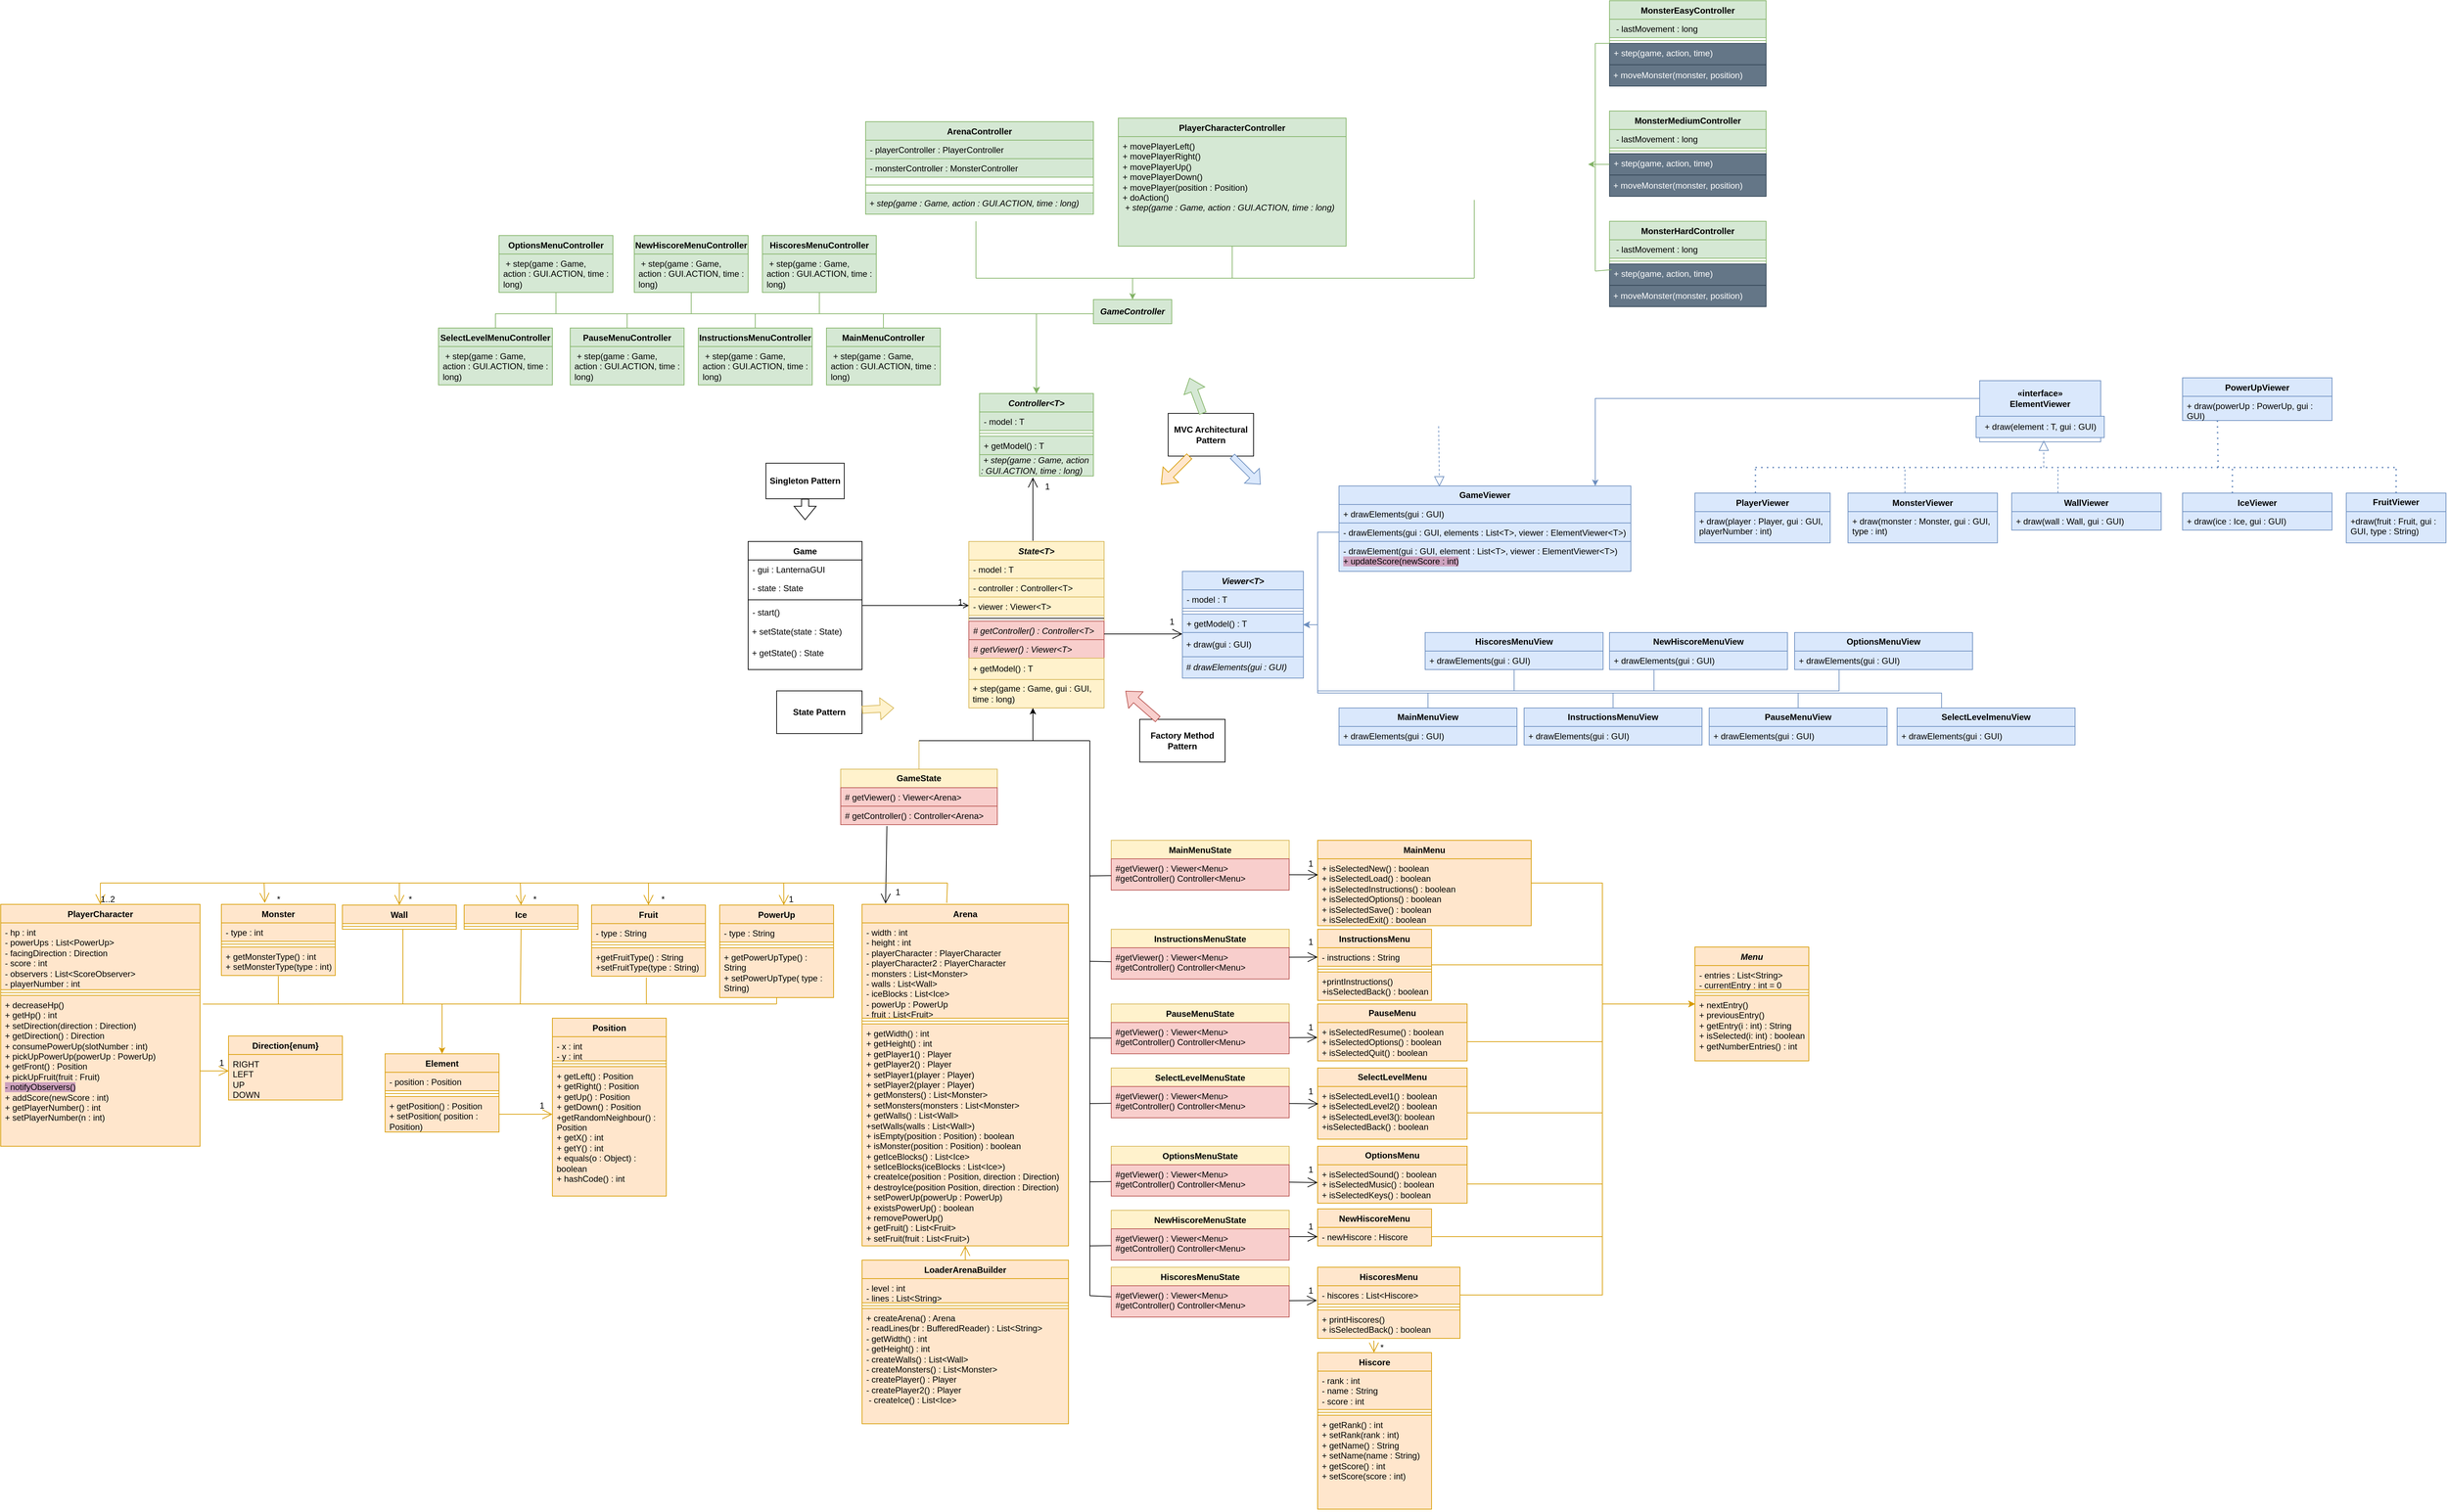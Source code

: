 <mxfile version="22.1.2" type="device">
  <diagram id="C5RBs43oDa-KdzZeNtuy" name="Page-1">
    <mxGraphModel dx="3703" dy="2363" grid="1" gridSize="10" guides="1" tooltips="1" connect="1" arrows="1" fold="1" page="1" pageScale="1" pageWidth="827" pageHeight="1169" math="0" shadow="0">
      <root>
        <mxCell id="WIyWlLk6GJQsqaUBKTNV-0" />
        <mxCell id="WIyWlLk6GJQsqaUBKTNV-1" parent="WIyWlLk6GJQsqaUBKTNV-0" />
        <mxCell id="zkfFHV4jXpPFQw0GAbJ--0" value="Game" style="swimlane;fontStyle=1;align=center;verticalAlign=top;childLayout=stackLayout;horizontal=1;startSize=26;horizontalStack=0;resizeParent=1;resizeLast=0;collapsible=1;marginBottom=0;rounded=0;shadow=0;strokeWidth=1;" parent="WIyWlLk6GJQsqaUBKTNV-1" vertex="1">
          <mxGeometry x="40" y="40" width="160" height="180" as="geometry">
            <mxRectangle x="230" y="140" width="160" height="26" as="alternateBounds" />
          </mxGeometry>
        </mxCell>
        <mxCell id="zkfFHV4jXpPFQw0GAbJ--1" value="- gui : LanternaGUI" style="text;align=left;verticalAlign=top;spacingLeft=4;spacingRight=4;overflow=hidden;rotatable=0;points=[[0,0.5],[1,0.5]];portConstraint=eastwest;rounded=0;" parent="zkfFHV4jXpPFQw0GAbJ--0" vertex="1">
          <mxGeometry y="26" width="160" height="26" as="geometry" />
        </mxCell>
        <mxCell id="zkfFHV4jXpPFQw0GAbJ--2" value="- state : State " style="text;align=left;verticalAlign=top;spacingLeft=4;spacingRight=4;overflow=hidden;rotatable=0;points=[[0,0.5],[1,0.5]];portConstraint=eastwest;rounded=0;shadow=0;html=0;" parent="zkfFHV4jXpPFQw0GAbJ--0" vertex="1">
          <mxGeometry y="52" width="160" height="26" as="geometry" />
        </mxCell>
        <mxCell id="zkfFHV4jXpPFQw0GAbJ--4" value="" style="line;html=1;strokeWidth=1;align=left;verticalAlign=middle;spacingTop=-1;spacingLeft=3;spacingRight=3;rotatable=0;labelPosition=right;points=[];portConstraint=eastwest;rounded=0;" parent="zkfFHV4jXpPFQw0GAbJ--0" vertex="1">
          <mxGeometry y="78" width="160" height="8" as="geometry" />
        </mxCell>
        <mxCell id="zkfFHV4jXpPFQw0GAbJ--5" value="- start()" style="text;align=left;verticalAlign=top;spacingLeft=4;spacingRight=4;overflow=hidden;rotatable=0;points=[[0,0.5],[1,0.5]];portConstraint=eastwest;rounded=0;" parent="zkfFHV4jXpPFQw0GAbJ--0" vertex="1">
          <mxGeometry y="86" width="160" height="26" as="geometry" />
        </mxCell>
        <mxCell id="2D_pqOBESdX0pPicwGaX-0" value="&amp;nbsp;+ setState(state : State)" style="text;html=1;align=left;verticalAlign=middle;resizable=0;points=[];autosize=1;strokeColor=none;fillColor=none;rounded=0;" parent="zkfFHV4jXpPFQw0GAbJ--0" vertex="1">
          <mxGeometry y="112" width="160" height="30" as="geometry" />
        </mxCell>
        <mxCell id="2D_pqOBESdX0pPicwGaX-94" value="&amp;nbsp;+ getState() : State" style="text;html=1;strokeColor=none;fillColor=none;align=left;verticalAlign=middle;whiteSpace=wrap;rounded=0;" parent="zkfFHV4jXpPFQw0GAbJ--0" vertex="1">
          <mxGeometry y="142" width="160" height="30" as="geometry" />
        </mxCell>
        <mxCell id="zkfFHV4jXpPFQw0GAbJ--17" value="State&lt;T&gt;" style="swimlane;fontStyle=3;align=center;verticalAlign=top;childLayout=stackLayout;horizontal=1;startSize=26;horizontalStack=0;resizeParent=1;resizeLast=0;collapsible=1;marginBottom=0;rounded=0;shadow=0;strokeWidth=1;labelBackgroundColor=none;fillColor=#fff2cc;strokeColor=#d6b656;" parent="WIyWlLk6GJQsqaUBKTNV-1" vertex="1">
          <mxGeometry x="350" y="40" width="190" height="234" as="geometry">
            <mxRectangle x="550" y="140" width="160" height="26" as="alternateBounds" />
          </mxGeometry>
        </mxCell>
        <mxCell id="zkfFHV4jXpPFQw0GAbJ--18" value="- model : T" style="text;align=left;verticalAlign=top;spacingLeft=4;spacingRight=4;overflow=hidden;rotatable=0;points=[[0,0.5],[1,0.5]];portConstraint=eastwest;fontStyle=0;rounded=0;fillColor=#fff2cc;strokeColor=#d6b656;" parent="zkfFHV4jXpPFQw0GAbJ--17" vertex="1">
          <mxGeometry y="26" width="190" height="26" as="geometry" />
        </mxCell>
        <mxCell id="zkfFHV4jXpPFQw0GAbJ--19" value="- controller : Controller&lt;T&gt;" style="text;align=left;verticalAlign=top;spacingLeft=4;spacingRight=4;overflow=hidden;rotatable=0;points=[[0,0.5],[1,0.5]];portConstraint=eastwest;rounded=0;shadow=0;html=0;labelBackgroundColor=none;fillColor=#fff2cc;strokeColor=#d6b656;" parent="zkfFHV4jXpPFQw0GAbJ--17" vertex="1">
          <mxGeometry y="52" width="190" height="26" as="geometry" />
        </mxCell>
        <mxCell id="zkfFHV4jXpPFQw0GAbJ--20" value="- viewer : Viewer&lt;T&gt;" style="text;align=left;verticalAlign=top;spacingLeft=4;spacingRight=4;overflow=hidden;rotatable=0;points=[[0,0.5],[1,0.5]];portConstraint=eastwest;rounded=0;shadow=0;html=0;labelBackgroundColor=none;fillColor=#fff2cc;strokeColor=#d6b656;" parent="zkfFHV4jXpPFQw0GAbJ--17" vertex="1">
          <mxGeometry y="78" width="190" height="26" as="geometry" />
        </mxCell>
        <mxCell id="zkfFHV4jXpPFQw0GAbJ--23" value="" style="line;html=1;strokeWidth=1;align=left;verticalAlign=middle;spacingTop=-1;spacingLeft=3;spacingRight=3;rotatable=0;labelPosition=right;points=[];portConstraint=eastwest;rounded=0;labelBackgroundColor=none;" parent="zkfFHV4jXpPFQw0GAbJ--17" vertex="1">
          <mxGeometry y="104" width="190" height="8" as="geometry" />
        </mxCell>
        <mxCell id="zkfFHV4jXpPFQw0GAbJ--24" value="# getController() : Controller&lt;T&gt;" style="text;align=left;verticalAlign=top;spacingLeft=4;spacingRight=4;overflow=hidden;rotatable=0;points=[[0,0.5],[1,0.5]];portConstraint=eastwest;fontStyle=2;rounded=0;labelBackgroundColor=none;fillColor=#f8cecc;strokeColor=#b85450;" parent="zkfFHV4jXpPFQw0GAbJ--17" vertex="1">
          <mxGeometry y="112" width="190" height="26" as="geometry" />
        </mxCell>
        <mxCell id="zkfFHV4jXpPFQw0GAbJ--25" value="# getViewer() : Viewer&lt;T&gt;" style="text;align=left;verticalAlign=top;spacingLeft=4;spacingRight=4;overflow=hidden;rotatable=0;points=[[0,0.5],[1,0.5]];portConstraint=eastwest;fontStyle=2;rounded=0;labelBackgroundColor=none;fillColor=#f8cecc;strokeColor=#b85450;" parent="zkfFHV4jXpPFQw0GAbJ--17" vertex="1">
          <mxGeometry y="138" width="190" height="26" as="geometry" />
        </mxCell>
        <mxCell id="2D_pqOBESdX0pPicwGaX-1" value="&amp;nbsp;+ getModel() : T" style="text;html=1;align=left;verticalAlign=middle;resizable=0;points=[];autosize=1;strokeColor=#d6b656;fillColor=#fff2cc;rounded=0;labelBackgroundColor=none;" parent="zkfFHV4jXpPFQw0GAbJ--17" vertex="1">
          <mxGeometry y="164" width="190" height="30" as="geometry" />
        </mxCell>
        <mxCell id="2D_pqOBESdX0pPicwGaX-2" value="&amp;nbsp;+ step(game : Game, gui : GUI,&lt;br&gt;&amp;nbsp;time : long)" style="text;html=1;align=left;verticalAlign=middle;resizable=0;points=[];autosize=1;strokeColor=#d6b656;fillColor=#fff2cc;rounded=0;labelBackgroundColor=none;" parent="zkfFHV4jXpPFQw0GAbJ--17" vertex="1">
          <mxGeometry y="194" width="190" height="40" as="geometry" />
        </mxCell>
        <mxCell id="zkfFHV4jXpPFQw0GAbJ--26" value="" style="endArrow=open;shadow=0;strokeWidth=1;rounded=0;endFill=1;edgeStyle=elbowEdgeStyle;elbow=vertical;" parent="WIyWlLk6GJQsqaUBKTNV-1" source="zkfFHV4jXpPFQw0GAbJ--0" target="zkfFHV4jXpPFQw0GAbJ--17" edge="1">
          <mxGeometry x="0.5" y="41" relative="1" as="geometry">
            <mxPoint x="380" y="192" as="sourcePoint" />
            <mxPoint x="540" y="192" as="targetPoint" />
            <mxPoint x="-40" y="32" as="offset" />
          </mxGeometry>
        </mxCell>
        <mxCell id="zkfFHV4jXpPFQw0GAbJ--28" value="1" style="resizable=0;align=right;verticalAlign=bottom;labelBackgroundColor=none;fontSize=12;rounded=0;" parent="zkfFHV4jXpPFQw0GAbJ--26" connectable="0" vertex="1">
          <mxGeometry x="1" relative="1" as="geometry">
            <mxPoint x="-7" y="4" as="offset" />
          </mxGeometry>
        </mxCell>
        <mxCell id="2D_pqOBESdX0pPicwGaX-4" value="&lt;i&gt;Controller&amp;lt;T&amp;gt;&lt;/i&gt;" style="swimlane;fontStyle=1;align=center;verticalAlign=top;childLayout=stackLayout;horizontal=1;startSize=26;horizontalStack=0;resizeParent=1;resizeParentMax=0;resizeLast=0;collapsible=1;marginBottom=0;whiteSpace=wrap;html=1;fillColor=#d5e8d4;strokeColor=#82b366;rounded=0;" parent="WIyWlLk6GJQsqaUBKTNV-1" vertex="1">
          <mxGeometry x="365" y="-168" width="160" height="116" as="geometry" />
        </mxCell>
        <mxCell id="2D_pqOBESdX0pPicwGaX-5" value="- model : T" style="text;strokeColor=#82b366;fillColor=#d5e8d4;align=left;verticalAlign=top;spacingLeft=4;spacingRight=4;overflow=hidden;rotatable=0;points=[[0,0.5],[1,0.5]];portConstraint=eastwest;whiteSpace=wrap;html=1;rounded=0;" parent="2D_pqOBESdX0pPicwGaX-4" vertex="1">
          <mxGeometry y="26" width="160" height="26" as="geometry" />
        </mxCell>
        <mxCell id="2D_pqOBESdX0pPicwGaX-6" value="" style="line;strokeWidth=1;fillColor=#d5e8d4;align=left;verticalAlign=middle;spacingTop=-1;spacingLeft=3;spacingRight=3;rotatable=0;labelPosition=right;points=[];portConstraint=eastwest;strokeColor=#82b366;rounded=0;" parent="2D_pqOBESdX0pPicwGaX-4" vertex="1">
          <mxGeometry y="52" width="160" height="8" as="geometry" />
        </mxCell>
        <mxCell id="2D_pqOBESdX0pPicwGaX-7" value="+ getModel() : T" style="text;strokeColor=#82b366;fillColor=#d5e8d4;align=left;verticalAlign=top;spacingLeft=4;spacingRight=4;overflow=hidden;rotatable=0;points=[[0,0.5],[1,0.5]];portConstraint=eastwest;whiteSpace=wrap;html=1;rounded=0;" parent="2D_pqOBESdX0pPicwGaX-4" vertex="1">
          <mxGeometry y="60" width="160" height="26" as="geometry" />
        </mxCell>
        <mxCell id="2D_pqOBESdX0pPicwGaX-8" value="&lt;i&gt;&amp;nbsp;+ step(game : Game, action : GUI.ACTION, time : long)&lt;/i&gt;" style="text;strokeColor=#82b366;align=left;fillColor=#d5e8d4;html=1;verticalAlign=middle;whiteSpace=wrap;rounded=0;" parent="2D_pqOBESdX0pPicwGaX-4" vertex="1">
          <mxGeometry y="86" width="160" height="30" as="geometry" />
        </mxCell>
        <mxCell id="2D_pqOBESdX0pPicwGaX-14" style="edgeStyle=orthogonalEdgeStyle;rounded=0;orthogonalLoop=1;jettySize=auto;html=1;exitX=0.5;exitY=1;exitDx=0;exitDy=0;fillColor=#dae8fc;strokeColor=#6c8ebf;" parent="WIyWlLk6GJQsqaUBKTNV-1" edge="1">
          <mxGeometry relative="1" as="geometry">
            <mxPoint x="1010" y="20" as="sourcePoint" />
            <mxPoint x="1010" y="20" as="targetPoint" />
          </mxGeometry>
        </mxCell>
        <mxCell id="ExHl49rjy0cBEna2JtWI-72" style="edgeStyle=orthogonalEdgeStyle;rounded=0;orthogonalLoop=1;jettySize=auto;html=1;exitX=0.5;exitY=0;exitDx=0;exitDy=0;fillColor=#d5e8d4;strokeColor=#82b366;" parent="WIyWlLk6GJQsqaUBKTNV-1" source="2D_pqOBESdX0pPicwGaX-32" target="2D_pqOBESdX0pPicwGaX-4" edge="1">
          <mxGeometry relative="1" as="geometry" />
        </mxCell>
        <mxCell id="2D_pqOBESdX0pPicwGaX-32" value="MainMenuController" style="swimlane;fontStyle=1;align=center;verticalAlign=top;childLayout=stackLayout;horizontal=1;startSize=26;horizontalStack=0;resizeParent=1;resizeParentMax=0;resizeLast=0;collapsible=1;marginBottom=0;whiteSpace=wrap;html=1;fillColor=#d5e8d4;strokeColor=#82b366;rounded=0;" parent="WIyWlLk6GJQsqaUBKTNV-1" vertex="1">
          <mxGeometry x="150" y="-260" width="160" height="80" as="geometry" />
        </mxCell>
        <mxCell id="2D_pqOBESdX0pPicwGaX-33" value="&amp;nbsp;+ step(game : Game, action : GUI.ACTION, time : long)" style="text;strokeColor=#82b366;fillColor=#d5e8d4;align=left;verticalAlign=top;spacingLeft=4;spacingRight=4;overflow=hidden;rotatable=0;points=[[0,0.5],[1,0.5]];portConstraint=eastwest;whiteSpace=wrap;html=1;rounded=0;" parent="2D_pqOBESdX0pPicwGaX-32" vertex="1">
          <mxGeometry y="26" width="160" height="54" as="geometry" />
        </mxCell>
        <mxCell id="2D_pqOBESdX0pPicwGaX-40" value="&lt;i&gt;&lt;b&gt;GameController&lt;/b&gt;&lt;/i&gt;" style="html=1;whiteSpace=wrap;fillColor=#d5e8d4;strokeColor=#82b366;rounded=0;" parent="WIyWlLk6GJQsqaUBKTNV-1" vertex="1">
          <mxGeometry x="525" y="-300" width="110" height="34" as="geometry" />
        </mxCell>
        <mxCell id="2D_pqOBESdX0pPicwGaX-41" value="ArenaController" style="swimlane;fontStyle=1;align=center;verticalAlign=top;childLayout=stackLayout;horizontal=1;startSize=26;horizontalStack=0;resizeParent=1;resizeLast=0;collapsible=1;marginBottom=0;rounded=0;shadow=0;strokeWidth=1;fillColor=#d5e8d4;strokeColor=#82b366;" parent="WIyWlLk6GJQsqaUBKTNV-1" vertex="1">
          <mxGeometry x="205" y="-550" width="320" height="130" as="geometry">
            <mxRectangle x="230" y="140" width="160" height="26" as="alternateBounds" />
          </mxGeometry>
        </mxCell>
        <mxCell id="2D_pqOBESdX0pPicwGaX-42" value="- playerController : PlayerController" style="text;align=left;verticalAlign=top;spacingLeft=4;spacingRight=4;overflow=hidden;rotatable=0;points=[[0,0.5],[1,0.5]];portConstraint=eastwest;fillColor=#d5e8d4;strokeColor=#82b366;rounded=0;" parent="2D_pqOBESdX0pPicwGaX-41" vertex="1">
          <mxGeometry y="26" width="320" height="26" as="geometry" />
        </mxCell>
        <mxCell id="2D_pqOBESdX0pPicwGaX-43" value="- monsterController : MonsterController" style="text;align=left;verticalAlign=top;spacingLeft=4;spacingRight=4;overflow=hidden;rotatable=0;points=[[0,0.5],[1,0.5]];portConstraint=eastwest;rounded=0;shadow=0;html=0;fillColor=#d5e8d4;strokeColor=#82b366;" parent="2D_pqOBESdX0pPicwGaX-41" vertex="1">
          <mxGeometry y="52" width="320" height="26" as="geometry" />
        </mxCell>
        <mxCell id="2D_pqOBESdX0pPicwGaX-44" value="" style="line;html=1;strokeWidth=1;align=left;verticalAlign=middle;spacingTop=-1;spacingLeft=3;spacingRight=3;rotatable=0;labelPosition=right;points=[];portConstraint=eastwest;fillColor=#d5e8d4;strokeColor=#82b366;rounded=0;" parent="2D_pqOBESdX0pPicwGaX-41" vertex="1">
          <mxGeometry y="78" width="320" height="22" as="geometry" />
        </mxCell>
        <mxCell id="2D_pqOBESdX0pPicwGaX-46" value="&lt;i style=&quot;&quot;&gt;&amp;nbsp;+ step(game : Game, action : GUI.ACTION, time : long)&lt;/i&gt;" style="text;html=1;align=left;verticalAlign=middle;resizable=0;points=[];autosize=1;strokeColor=#82b366;fillColor=#d5e8d4;rounded=0;" parent="2D_pqOBESdX0pPicwGaX-41" vertex="1">
          <mxGeometry y="100" width="320" height="30" as="geometry" />
        </mxCell>
        <mxCell id="2D_pqOBESdX0pPicwGaX-70" value="MonsterEasyController" style="swimlane;fontStyle=1;align=center;verticalAlign=top;childLayout=stackLayout;horizontal=1;startSize=26;horizontalStack=0;resizeParent=1;resizeParentMax=0;resizeLast=0;collapsible=1;marginBottom=0;whiteSpace=wrap;html=1;fillColor=#d5e8d4;strokeColor=#82b366;rounded=0;" parent="WIyWlLk6GJQsqaUBKTNV-1" vertex="1">
          <mxGeometry x="1250" y="-720" width="220" height="120" as="geometry" />
        </mxCell>
        <mxCell id="2D_pqOBESdX0pPicwGaX-71" value="&amp;nbsp;- lastMovement : long" style="text;strokeColor=#82b366;fillColor=#d5e8d4;align=left;verticalAlign=top;spacingLeft=4;spacingRight=4;overflow=hidden;rotatable=0;points=[[0,0.5],[1,0.5]];portConstraint=eastwest;whiteSpace=wrap;html=1;rounded=0;" parent="2D_pqOBESdX0pPicwGaX-70" vertex="1">
          <mxGeometry y="26" width="220" height="26" as="geometry" />
        </mxCell>
        <mxCell id="2D_pqOBESdX0pPicwGaX-72" value="" style="line;strokeWidth=1;fillColor=#d5e8d4;align=left;verticalAlign=middle;spacingTop=-1;spacingLeft=3;spacingRight=3;rotatable=0;labelPosition=right;points=[];portConstraint=eastwest;strokeColor=#82b366;rounded=0;" parent="2D_pqOBESdX0pPicwGaX-70" vertex="1">
          <mxGeometry y="52" width="220" height="8" as="geometry" />
        </mxCell>
        <mxCell id="2D_pqOBESdX0pPicwGaX-73" value="+ step(game, action, time)" style="text;strokeColor=#314354;fillColor=#647687;align=left;verticalAlign=top;spacingLeft=4;spacingRight=4;overflow=hidden;rotatable=0;points=[[0,0.5],[1,0.5]];portConstraint=eastwest;whiteSpace=wrap;html=1;rounded=0;fontColor=#ffffff;" parent="2D_pqOBESdX0pPicwGaX-70" vertex="1">
          <mxGeometry y="60" width="220" height="30" as="geometry" />
        </mxCell>
        <mxCell id="2D_pqOBESdX0pPicwGaX-74" value="&amp;nbsp;+ moveMonster(monster, position)" style="text;html=1;strokeColor=#314354;fillColor=#647687;align=left;verticalAlign=middle;whiteSpace=wrap;rounded=0;fontColor=#ffffff;" parent="2D_pqOBESdX0pPicwGaX-70" vertex="1">
          <mxGeometry y="90" width="220" height="30" as="geometry" />
        </mxCell>
        <mxCell id="2D_pqOBESdX0pPicwGaX-75" value="MonsterMediumController" style="swimlane;fontStyle=1;align=center;verticalAlign=top;childLayout=stackLayout;horizontal=1;startSize=26;horizontalStack=0;resizeParent=1;resizeParentMax=0;resizeLast=0;collapsible=1;marginBottom=0;whiteSpace=wrap;html=1;fillColor=#d5e8d4;strokeColor=#82b366;rounded=0;" parent="WIyWlLk6GJQsqaUBKTNV-1" vertex="1">
          <mxGeometry x="1250" y="-565" width="220" height="120" as="geometry" />
        </mxCell>
        <mxCell id="2D_pqOBESdX0pPicwGaX-76" value="&amp;nbsp;- lastMovement : long" style="text;strokeColor=#82b366;fillColor=#d5e8d4;align=left;verticalAlign=top;spacingLeft=4;spacingRight=4;overflow=hidden;rotatable=0;points=[[0,0.5],[1,0.5]];portConstraint=eastwest;whiteSpace=wrap;html=1;rounded=0;" parent="2D_pqOBESdX0pPicwGaX-75" vertex="1">
          <mxGeometry y="26" width="220" height="26" as="geometry" />
        </mxCell>
        <mxCell id="2D_pqOBESdX0pPicwGaX-77" value="" style="line;strokeWidth=1;fillColor=#d5e8d4;align=left;verticalAlign=middle;spacingTop=-1;spacingLeft=3;spacingRight=3;rotatable=0;labelPosition=right;points=[];portConstraint=eastwest;strokeColor=#82b366;rounded=0;" parent="2D_pqOBESdX0pPicwGaX-75" vertex="1">
          <mxGeometry y="52" width="220" height="8" as="geometry" />
        </mxCell>
        <mxCell id="2D_pqOBESdX0pPicwGaX-78" value="+ step(game, action, time)" style="text;strokeColor=#314354;fillColor=#647687;align=left;verticalAlign=top;spacingLeft=4;spacingRight=4;overflow=hidden;rotatable=0;points=[[0,0.5],[1,0.5]];portConstraint=eastwest;whiteSpace=wrap;html=1;rounded=0;fontColor=#ffffff;" parent="2D_pqOBESdX0pPicwGaX-75" vertex="1">
          <mxGeometry y="60" width="220" height="30" as="geometry" />
        </mxCell>
        <mxCell id="2D_pqOBESdX0pPicwGaX-79" value="&amp;nbsp;+ moveMonster(monster, position)" style="text;html=1;strokeColor=#314354;fillColor=#647687;align=left;verticalAlign=middle;whiteSpace=wrap;rounded=0;fontColor=#ffffff;" parent="2D_pqOBESdX0pPicwGaX-75" vertex="1">
          <mxGeometry y="90" width="220" height="30" as="geometry" />
        </mxCell>
        <mxCell id="2D_pqOBESdX0pPicwGaX-80" value="MonsterHardController" style="swimlane;fontStyle=1;align=center;verticalAlign=top;childLayout=stackLayout;horizontal=1;startSize=26;horizontalStack=0;resizeParent=1;resizeParentMax=0;resizeLast=0;collapsible=1;marginBottom=0;whiteSpace=wrap;html=1;fillColor=#d5e8d4;strokeColor=#82b366;rounded=0;" parent="WIyWlLk6GJQsqaUBKTNV-1" vertex="1">
          <mxGeometry x="1250" y="-410" width="220" height="120" as="geometry" />
        </mxCell>
        <mxCell id="2D_pqOBESdX0pPicwGaX-81" value="&amp;nbsp;- lastMovement : long" style="text;strokeColor=#82b366;fillColor=#d5e8d4;align=left;verticalAlign=top;spacingLeft=4;spacingRight=4;overflow=hidden;rotatable=0;points=[[0,0.5],[1,0.5]];portConstraint=eastwest;whiteSpace=wrap;html=1;rounded=0;" parent="2D_pqOBESdX0pPicwGaX-80" vertex="1">
          <mxGeometry y="26" width="220" height="26" as="geometry" />
        </mxCell>
        <mxCell id="2D_pqOBESdX0pPicwGaX-82" value="" style="line;strokeWidth=1;fillColor=#d5e8d4;align=left;verticalAlign=middle;spacingTop=-1;spacingLeft=3;spacingRight=3;rotatable=0;labelPosition=right;points=[];portConstraint=eastwest;strokeColor=#82b366;rounded=0;" parent="2D_pqOBESdX0pPicwGaX-80" vertex="1">
          <mxGeometry y="52" width="220" height="8" as="geometry" />
        </mxCell>
        <mxCell id="2D_pqOBESdX0pPicwGaX-83" value="+ step(game, action, time)" style="text;strokeColor=#314354;fillColor=#647687;align=left;verticalAlign=top;spacingLeft=4;spacingRight=4;overflow=hidden;rotatable=0;points=[[0,0.5],[1,0.5]];portConstraint=eastwest;whiteSpace=wrap;html=1;rounded=0;fontColor=#ffffff;" parent="2D_pqOBESdX0pPicwGaX-80" vertex="1">
          <mxGeometry y="60" width="220" height="30" as="geometry" />
        </mxCell>
        <mxCell id="2D_pqOBESdX0pPicwGaX-84" value="&amp;nbsp;+ moveMonster(monster, position)" style="text;html=1;strokeColor=#314354;fillColor=#647687;align=left;verticalAlign=middle;whiteSpace=wrap;rounded=0;fontColor=#ffffff;" parent="2D_pqOBESdX0pPicwGaX-80" vertex="1">
          <mxGeometry y="90" width="220" height="30" as="geometry" />
        </mxCell>
        <mxCell id="2D_pqOBESdX0pPicwGaX-89" value="PlayerCharacterController" style="swimlane;fontStyle=1;align=center;verticalAlign=top;childLayout=stackLayout;horizontal=1;startSize=26;horizontalStack=0;resizeParent=1;resizeParentMax=0;resizeLast=0;collapsible=1;marginBottom=0;whiteSpace=wrap;html=1;fillColor=#d5e8d4;strokeColor=#82b366;rounded=0;" parent="WIyWlLk6GJQsqaUBKTNV-1" vertex="1">
          <mxGeometry x="560" y="-555" width="320" height="180" as="geometry">
            <mxRectangle x="1030" y="450" width="100" height="30" as="alternateBounds" />
          </mxGeometry>
        </mxCell>
        <mxCell id="2D_pqOBESdX0pPicwGaX-92" value="+ movePlayerLeft()&lt;br&gt;+ movePlayerRight()&lt;br&gt;+ movePlayerUp()&lt;br&gt;+ movePlayerDown()&lt;br&gt;+ movePlayer(position : Position)&lt;br&gt;+ doAction()&lt;br&gt;&lt;i&gt;&amp;nbsp;+ step(game : Game, action : GUI.ACTION, time : long)&lt;/i&gt;" style="text;strokeColor=#82b366;fillColor=#d5e8d4;align=left;verticalAlign=top;spacingLeft=4;spacingRight=4;overflow=hidden;rotatable=0;points=[[0,0.5],[1,0.5]];portConstraint=eastwest;whiteSpace=wrap;html=1;rounded=0;" parent="2D_pqOBESdX0pPicwGaX-89" vertex="1">
          <mxGeometry y="26" width="320" height="154" as="geometry" />
        </mxCell>
        <mxCell id="2D_pqOBESdX0pPicwGaX-96" value="&lt;i&gt;Viewer&amp;lt;T&amp;gt;&lt;/i&gt;" style="swimlane;fontStyle=1;align=center;verticalAlign=top;childLayout=stackLayout;horizontal=1;startSize=26;horizontalStack=0;resizeParent=1;resizeParentMax=0;resizeLast=0;collapsible=1;marginBottom=0;whiteSpace=wrap;html=1;fillColor=#dae8fc;strokeColor=#6c8ebf;rounded=0;" parent="WIyWlLk6GJQsqaUBKTNV-1" vertex="1">
          <mxGeometry x="650" y="82" width="170" height="150" as="geometry" />
        </mxCell>
        <mxCell id="2D_pqOBESdX0pPicwGaX-97" value="- model : T" style="text;strokeColor=#6c8ebf;fillColor=#dae8fc;align=left;verticalAlign=top;spacingLeft=4;spacingRight=4;overflow=hidden;rotatable=0;points=[[0,0.5],[1,0.5]];portConstraint=eastwest;whiteSpace=wrap;html=1;rounded=0;" parent="2D_pqOBESdX0pPicwGaX-96" vertex="1">
          <mxGeometry y="26" width="170" height="26" as="geometry" />
        </mxCell>
        <mxCell id="2D_pqOBESdX0pPicwGaX-98" value="" style="line;strokeWidth=1;fillColor=none;align=left;verticalAlign=middle;spacingTop=-1;spacingLeft=3;spacingRight=3;rotatable=0;labelPosition=right;points=[];portConstraint=eastwest;strokeColor=inherit;rounded=0;" parent="2D_pqOBESdX0pPicwGaX-96" vertex="1">
          <mxGeometry y="52" width="170" height="8" as="geometry" />
        </mxCell>
        <mxCell id="2D_pqOBESdX0pPicwGaX-99" value="+ getModel() : T" style="text;strokeColor=#6c8ebf;fillColor=#dae8fc;align=left;verticalAlign=top;spacingLeft=4;spacingRight=4;overflow=hidden;rotatable=0;points=[[0,0.5],[1,0.5]];portConstraint=eastwest;whiteSpace=wrap;html=1;rounded=0;" parent="2D_pqOBESdX0pPicwGaX-96" vertex="1">
          <mxGeometry y="60" width="170" height="26" as="geometry" />
        </mxCell>
        <mxCell id="2D_pqOBESdX0pPicwGaX-100" value="&amp;nbsp;+ draw(gui : GUI)" style="text;strokeColor=#6c8ebf;align=left;fillColor=#dae8fc;html=1;verticalAlign=middle;whiteSpace=wrap;rounded=0;" parent="2D_pqOBESdX0pPicwGaX-96" vertex="1">
          <mxGeometry y="86" width="170" height="34" as="geometry" />
        </mxCell>
        <mxCell id="2D_pqOBESdX0pPicwGaX-101" value="&lt;i&gt;&amp;nbsp;# drawElements(gui : GUI)&lt;/i&gt;" style="text;html=1;align=left;verticalAlign=middle;resizable=0;points=[];autosize=1;strokeColor=#6c8ebf;fillColor=#dae8fc;rounded=0;" parent="2D_pqOBESdX0pPicwGaX-96" vertex="1">
          <mxGeometry y="120" width="170" height="30" as="geometry" />
        </mxCell>
        <mxCell id="2D_pqOBESdX0pPicwGaX-102" value="&lt;b&gt;GameViewer&lt;/b&gt;" style="swimlane;fontStyle=0;childLayout=stackLayout;horizontal=1;startSize=26;fillColor=#dae8fc;horizontalStack=0;resizeParent=1;resizeParentMax=0;resizeLast=0;collapsible=1;marginBottom=0;whiteSpace=wrap;html=1;strokeColor=#6c8ebf;rounded=0;" parent="WIyWlLk6GJQsqaUBKTNV-1" vertex="1">
          <mxGeometry x="870" y="-38" width="410" height="120" as="geometry" />
        </mxCell>
        <mxCell id="2D_pqOBESdX0pPicwGaX-103" value="+ drawElements(gui : GUI)" style="text;strokeColor=#6c8ebf;fillColor=#dae8fc;align=left;verticalAlign=top;spacingLeft=4;spacingRight=4;overflow=hidden;rotatable=0;points=[[0,0.5],[1,0.5]];portConstraint=eastwest;whiteSpace=wrap;html=1;rounded=0;" parent="2D_pqOBESdX0pPicwGaX-102" vertex="1">
          <mxGeometry y="26" width="410" height="26" as="geometry" />
        </mxCell>
        <mxCell id="2D_pqOBESdX0pPicwGaX-104" value="- drawElements(gui : GUI, elements : List&amp;lt;T&amp;gt;, viewer : ElementViewer&amp;lt;T&amp;gt;)" style="text;strokeColor=#6c8ebf;fillColor=#dae8fc;align=left;verticalAlign=top;spacingLeft=4;spacingRight=4;overflow=hidden;rotatable=0;points=[[0,0.5],[1,0.5]];portConstraint=eastwest;whiteSpace=wrap;html=1;rounded=0;" parent="2D_pqOBESdX0pPicwGaX-102" vertex="1">
          <mxGeometry y="52" width="410" height="26" as="geometry" />
        </mxCell>
        <mxCell id="2D_pqOBESdX0pPicwGaX-105" value="- drawElement(gui : GUI, element : List&amp;lt;T&amp;gt;, viewer : ElementViewer&amp;lt;T&amp;gt;)&lt;br&gt;&lt;span style=&quot;background-color: rgb(205, 162, 190);&quot;&gt;+ updateScore(newScore : int)&lt;/span&gt;" style="text;strokeColor=#6c8ebf;fillColor=#dae8fc;align=left;verticalAlign=top;spacingLeft=4;spacingRight=4;overflow=hidden;rotatable=0;points=[[0,0.5],[1,0.5]];portConstraint=eastwest;whiteSpace=wrap;html=1;rounded=0;" parent="2D_pqOBESdX0pPicwGaX-102" vertex="1">
          <mxGeometry y="78" width="410" height="42" as="geometry" />
        </mxCell>
        <mxCell id="ExHl49rjy0cBEna2JtWI-99" style="edgeStyle=orthogonalEdgeStyle;rounded=0;orthogonalLoop=1;jettySize=auto;html=1;exitX=0.5;exitY=0;exitDx=0;exitDy=0;fillColor=#dae8fc;strokeColor=#6c8ebf;" parent="WIyWlLk6GJQsqaUBKTNV-1" source="2D_pqOBESdX0pPicwGaX-106" target="2D_pqOBESdX0pPicwGaX-96" edge="1">
          <mxGeometry relative="1" as="geometry">
            <Array as="points">
              <mxPoint x="995" y="253" />
              <mxPoint x="840" y="253" />
              <mxPoint x="840" y="157" />
            </Array>
          </mxGeometry>
        </mxCell>
        <mxCell id="2D_pqOBESdX0pPicwGaX-106" value="&lt;b&gt;MainMenuView&lt;/b&gt;" style="swimlane;fontStyle=0;childLayout=stackLayout;horizontal=1;startSize=26;fillColor=#dae8fc;horizontalStack=0;resizeParent=1;resizeParentMax=0;resizeLast=0;collapsible=1;marginBottom=0;whiteSpace=wrap;html=1;strokeColor=#6c8ebf;rounded=0;" parent="WIyWlLk6GJQsqaUBKTNV-1" vertex="1">
          <mxGeometry x="870" y="274" width="250" height="52" as="geometry" />
        </mxCell>
        <mxCell id="2D_pqOBESdX0pPicwGaX-107" value="+ drawElements(gui : GUI)" style="text;strokeColor=#6c8ebf;fillColor=#dae8fc;align=left;verticalAlign=top;spacingLeft=4;spacingRight=4;overflow=hidden;rotatable=0;points=[[0,0.5],[1,0.5]];portConstraint=eastwest;whiteSpace=wrap;html=1;rounded=0;" parent="2D_pqOBESdX0pPicwGaX-106" vertex="1">
          <mxGeometry y="26" width="250" height="26" as="geometry" />
        </mxCell>
        <mxCell id="2D_pqOBESdX0pPicwGaX-112" value="" style="swimlane;startSize=0;fillColor=#dae8fc;strokeColor=#6c8ebf;rounded=0;" parent="WIyWlLk6GJQsqaUBKTNV-1" vertex="1">
          <mxGeometry x="1770" y="-136" width="170" height="36" as="geometry" />
        </mxCell>
        <mxCell id="2D_pqOBESdX0pPicwGaX-113" value="+ draw(element : T, gui : GUI)" style="text;html=1;align=center;verticalAlign=middle;resizable=0;points=[];autosize=1;strokeColor=#6c8ebf;fillColor=#dae8fc;rounded=0;" parent="2D_pqOBESdX0pPicwGaX-112" vertex="1">
          <mxGeometry x="-5" width="180" height="30" as="geometry" />
        </mxCell>
        <mxCell id="ExHl49rjy0cBEna2JtWI-110" style="edgeStyle=orthogonalEdgeStyle;rounded=0;orthogonalLoop=1;jettySize=auto;html=1;exitX=0;exitY=0.5;exitDx=0;exitDy=0;fillColor=#dae8fc;strokeColor=#6c8ebf;" parent="WIyWlLk6GJQsqaUBKTNV-1" source="2D_pqOBESdX0pPicwGaX-110" target="2D_pqOBESdX0pPicwGaX-102" edge="1">
          <mxGeometry relative="1" as="geometry">
            <Array as="points">
              <mxPoint x="1230" y="-161" />
            </Array>
          </mxGeometry>
        </mxCell>
        <mxCell id="2D_pqOBESdX0pPicwGaX-110" value="&lt;b&gt;«interface»&lt;br&gt;ElementViewer&lt;/b&gt;" style="html=1;whiteSpace=wrap;fillColor=#dae8fc;strokeColor=#6c8ebf;rounded=0;" parent="WIyWlLk6GJQsqaUBKTNV-1" vertex="1">
          <mxGeometry x="1770" y="-186" width="170" height="50" as="geometry" />
        </mxCell>
        <mxCell id="2D_pqOBESdX0pPicwGaX-114" value="PlayerViewer" style="swimlane;fontStyle=1;align=center;verticalAlign=top;childLayout=stackLayout;horizontal=1;startSize=26;horizontalStack=0;resizeParent=1;resizeParentMax=0;resizeLast=0;collapsible=1;marginBottom=0;whiteSpace=wrap;html=1;fillColor=#dae8fc;strokeColor=#6c8ebf;rounded=0;" parent="WIyWlLk6GJQsqaUBKTNV-1" vertex="1">
          <mxGeometry x="1370" y="-28" width="190" height="70" as="geometry" />
        </mxCell>
        <mxCell id="2D_pqOBESdX0pPicwGaX-115" value="+ draw(player : Player, gui : GUI, playerNumber : int)" style="text;strokeColor=#6c8ebf;fillColor=#dae8fc;align=left;verticalAlign=top;spacingLeft=4;spacingRight=4;overflow=hidden;rotatable=0;points=[[0,0.5],[1,0.5]];portConstraint=eastwest;whiteSpace=wrap;html=1;rounded=0;" parent="2D_pqOBESdX0pPicwGaX-114" vertex="1">
          <mxGeometry y="26" width="190" height="44" as="geometry" />
        </mxCell>
        <mxCell id="2D_pqOBESdX0pPicwGaX-118" value="MonsterViewer" style="swimlane;fontStyle=1;align=center;verticalAlign=top;childLayout=stackLayout;horizontal=1;startSize=26;horizontalStack=0;resizeParent=1;resizeParentMax=0;resizeLast=0;collapsible=1;marginBottom=0;whiteSpace=wrap;html=1;fillColor=#dae8fc;strokeColor=#6c8ebf;rounded=0;" parent="WIyWlLk6GJQsqaUBKTNV-1" vertex="1">
          <mxGeometry x="1585" y="-28" width="210" height="70" as="geometry" />
        </mxCell>
        <mxCell id="2D_pqOBESdX0pPicwGaX-119" value="+ draw(monster : Monster, gui : GUI, type : int)" style="text;strokeColor=#6c8ebf;fillColor=#dae8fc;align=left;verticalAlign=top;spacingLeft=4;spacingRight=4;overflow=hidden;rotatable=0;points=[[0,0.5],[1,0.5]];portConstraint=eastwest;whiteSpace=wrap;html=1;rounded=0;" parent="2D_pqOBESdX0pPicwGaX-118" vertex="1">
          <mxGeometry y="26" width="210" height="44" as="geometry" />
        </mxCell>
        <mxCell id="2D_pqOBESdX0pPicwGaX-126" value="WallViewer" style="swimlane;fontStyle=1;align=center;verticalAlign=top;childLayout=stackLayout;horizontal=1;startSize=26;horizontalStack=0;resizeParent=1;resizeParentMax=0;resizeLast=0;collapsible=1;marginBottom=0;whiteSpace=wrap;html=1;fillColor=#dae8fc;strokeColor=#6c8ebf;rounded=0;" parent="WIyWlLk6GJQsqaUBKTNV-1" vertex="1">
          <mxGeometry x="1815" y="-28" width="210" height="52" as="geometry" />
        </mxCell>
        <mxCell id="2D_pqOBESdX0pPicwGaX-127" value="+ draw(wall : Wall, gui : GUI)" style="text;strokeColor=#6c8ebf;fillColor=#dae8fc;align=left;verticalAlign=top;spacingLeft=4;spacingRight=4;overflow=hidden;rotatable=0;points=[[0,0.5],[1,0.5]];portConstraint=eastwest;whiteSpace=wrap;html=1;rounded=0;" parent="2D_pqOBESdX0pPicwGaX-126" vertex="1">
          <mxGeometry y="26" width="210" height="26" as="geometry" />
        </mxCell>
        <mxCell id="2D_pqOBESdX0pPicwGaX-128" value="IceViewer" style="swimlane;fontStyle=1;align=center;verticalAlign=top;childLayout=stackLayout;horizontal=1;startSize=26;horizontalStack=0;resizeParent=1;resizeParentMax=0;resizeLast=0;collapsible=1;marginBottom=0;whiteSpace=wrap;html=1;fillColor=#dae8fc;strokeColor=#6c8ebf;rounded=0;" parent="WIyWlLk6GJQsqaUBKTNV-1" vertex="1">
          <mxGeometry x="2055" y="-28" width="210" height="52" as="geometry" />
        </mxCell>
        <mxCell id="2D_pqOBESdX0pPicwGaX-129" value="+ draw(ice : Ice, gui : GUI)" style="text;strokeColor=#6c8ebf;fillColor=#dae8fc;align=left;verticalAlign=top;spacingLeft=4;spacingRight=4;overflow=hidden;rotatable=0;points=[[0,0.5],[1,0.5]];portConstraint=eastwest;whiteSpace=wrap;html=1;rounded=0;" parent="2D_pqOBESdX0pPicwGaX-128" vertex="1">
          <mxGeometry y="26" width="210" height="26" as="geometry" />
        </mxCell>
        <mxCell id="2D_pqOBESdX0pPicwGaX-130" value="&lt;b&gt;GameState&lt;/b&gt;" style="swimlane;fontStyle=0;childLayout=stackLayout;horizontal=1;startSize=26;fillColor=#fff2cc;horizontalStack=0;resizeParent=1;resizeParentMax=0;resizeLast=0;collapsible=1;marginBottom=0;whiteSpace=wrap;html=1;rounded=0;labelBackgroundColor=none;strokeColor=#d6b656;" parent="WIyWlLk6GJQsqaUBKTNV-1" vertex="1">
          <mxGeometry x="170" y="360" width="220" height="78" as="geometry" />
        </mxCell>
        <mxCell id="2D_pqOBESdX0pPicwGaX-131" value="# getViewer() : Viewer&amp;lt;Arena&amp;gt;" style="text;align=left;verticalAlign=top;spacingLeft=4;spacingRight=4;overflow=hidden;rotatable=0;points=[[0,0.5],[1,0.5]];portConstraint=eastwest;whiteSpace=wrap;html=1;rounded=0;labelBackgroundColor=none;fillColor=#f8cecc;strokeColor=#b85450;" parent="2D_pqOBESdX0pPicwGaX-130" vertex="1">
          <mxGeometry y="26" width="220" height="26" as="geometry" />
        </mxCell>
        <mxCell id="2D_pqOBESdX0pPicwGaX-132" value="# getController() : Controller&amp;lt;Arena&amp;gt;" style="text;align=left;verticalAlign=top;spacingLeft=4;spacingRight=4;overflow=hidden;rotatable=0;points=[[0,0.5],[1,0.5]];portConstraint=eastwest;whiteSpace=wrap;html=1;rounded=0;labelBackgroundColor=none;fillColor=#f8cecc;strokeColor=#b85450;" parent="2D_pqOBESdX0pPicwGaX-130" vertex="1">
          <mxGeometry y="52" width="220" height="26" as="geometry" />
        </mxCell>
        <mxCell id="2D_pqOBESdX0pPicwGaX-134" value="Arena" style="swimlane;fontStyle=1;align=center;verticalAlign=top;childLayout=stackLayout;horizontal=1;startSize=26;horizontalStack=0;resizeParent=1;resizeParentMax=0;resizeLast=0;collapsible=1;marginBottom=0;whiteSpace=wrap;html=1;fillColor=#ffe6cc;strokeColor=#d79b00;rounded=0;" parent="WIyWlLk6GJQsqaUBKTNV-1" vertex="1">
          <mxGeometry x="200" y="550" width="290" height="480" as="geometry" />
        </mxCell>
        <mxCell id="2D_pqOBESdX0pPicwGaX-135" value="- width : int&lt;br&gt;- height : int&lt;br&gt;- playerCharacter : PlayerCharacter&lt;br&gt;- playerCharacter2 : PlayerCharacter&lt;br&gt;- monsters : List&amp;lt;Monster&amp;gt;&lt;br&gt;- walls : List&amp;lt;Wall&amp;gt;&lt;br&gt;- iceBlocks : List&amp;lt;Ice&amp;gt;&lt;br&gt;- powerUp : PowerUp&lt;br&gt;- fruit : List&amp;lt;Fruit&amp;gt;" style="text;strokeColor=#d79b00;fillColor=#ffe6cc;align=left;verticalAlign=top;spacingLeft=4;spacingRight=4;overflow=hidden;rotatable=0;points=[[0,0.5],[1,0.5]];portConstraint=eastwest;whiteSpace=wrap;html=1;rounded=0;" parent="2D_pqOBESdX0pPicwGaX-134" vertex="1">
          <mxGeometry y="26" width="290" height="134" as="geometry" />
        </mxCell>
        <mxCell id="2D_pqOBESdX0pPicwGaX-136" value="" style="line;strokeWidth=1;fillColor=#ffe6cc;align=left;verticalAlign=middle;spacingTop=-1;spacingLeft=3;spacingRight=3;rotatable=0;labelPosition=right;points=[];portConstraint=eastwest;strokeColor=#d79b00;rounded=0;" parent="2D_pqOBESdX0pPicwGaX-134" vertex="1">
          <mxGeometry y="160" width="290" height="8" as="geometry" />
        </mxCell>
        <mxCell id="2D_pqOBESdX0pPicwGaX-137" value="+ getWidth() : int&lt;br&gt;+ getHeight() : int&lt;br&gt;+ getPlayer1() : Player&lt;br&gt;+ getPlayer2() : Player&lt;br&gt;+ setPlayer1(player : Player)&lt;br&gt;+ setPlayer2(player : Player)&lt;br&gt;+ getMonsters() : List&amp;lt;Monster&amp;gt;&lt;br&gt;+ setMonsters(monsters : List&amp;lt;Monster&amp;gt;&lt;br&gt;+ getWalls() : List&amp;lt;Wall&amp;gt;&lt;br&gt;+setWalls(walls : List&amp;lt;Wall&amp;gt;)&lt;br&gt;+ isEmpty(position : Position) : boolean&lt;br&gt;+ isMonster(position : Position) : boolean&lt;br&gt;+ getIceBlocks() : List&amp;lt;Ice&amp;gt;&lt;br&gt;+ setIceBlocks(iceBlocks : List&amp;lt;Ice&amp;gt;)&lt;br&gt;+ createIce(position : Position, direction : Direction)&lt;br&gt;+ destroyIce(position Position, direction : Direction)&lt;br&gt;+ setPowerUp(powerUp : PowerUp)&lt;br&gt;+ existsPowerUp() : boolean&lt;br&gt;+ removePowerUp()&lt;br&gt;+ getFruit() : List&amp;lt;Fruit&amp;gt;&lt;br&gt;+ setFruit(fruit : List&amp;lt;Fruit&amp;gt;)" style="text;strokeColor=#d79b00;fillColor=#ffe6cc;align=left;verticalAlign=top;spacingLeft=4;spacingRight=4;overflow=hidden;rotatable=0;points=[[0,0.5],[1,0.5]];portConstraint=eastwest;whiteSpace=wrap;html=1;rounded=0;" parent="2D_pqOBESdX0pPicwGaX-134" vertex="1">
          <mxGeometry y="168" width="290" height="312" as="geometry" />
        </mxCell>
        <mxCell id="2D_pqOBESdX0pPicwGaX-139" value="PowerUpViewer" style="swimlane;fontStyle=1;align=center;verticalAlign=top;childLayout=stackLayout;horizontal=1;startSize=26;horizontalStack=0;resizeParent=1;resizeParentMax=0;resizeLast=0;collapsible=1;marginBottom=0;whiteSpace=wrap;html=1;fillColor=#dae8fc;strokeColor=#6c8ebf;rounded=0;" parent="WIyWlLk6GJQsqaUBKTNV-1" vertex="1">
          <mxGeometry x="2055" y="-190" width="210" height="60" as="geometry" />
        </mxCell>
        <mxCell id="2D_pqOBESdX0pPicwGaX-140" value="+ draw(powerUp : PowerUp, gui : GUI)" style="text;strokeColor=#6c8ebf;fillColor=#dae8fc;align=left;verticalAlign=top;spacingLeft=4;spacingRight=4;overflow=hidden;rotatable=0;points=[[0,0.5],[1,0.5]];portConstraint=eastwest;whiteSpace=wrap;html=1;rounded=0;" parent="2D_pqOBESdX0pPicwGaX-139" vertex="1">
          <mxGeometry y="26" width="210" height="34" as="geometry" />
        </mxCell>
        <mxCell id="2D_pqOBESdX0pPicwGaX-141" value="LoaderArenaBuilder" style="swimlane;fontStyle=1;align=center;verticalAlign=top;childLayout=stackLayout;horizontal=1;startSize=26;horizontalStack=0;resizeParent=1;resizeParentMax=0;resizeLast=0;collapsible=1;marginBottom=0;whiteSpace=wrap;html=1;fillColor=#ffe6cc;strokeColor=#d79b00;rounded=0;" parent="WIyWlLk6GJQsqaUBKTNV-1" vertex="1">
          <mxGeometry x="200" y="1050" width="290" height="230" as="geometry" />
        </mxCell>
        <mxCell id="2D_pqOBESdX0pPicwGaX-142" value="- level : int&lt;br&gt;- lines : List&amp;lt;String&amp;gt;" style="text;strokeColor=#d79b00;fillColor=#ffe6cc;align=left;verticalAlign=top;spacingLeft=4;spacingRight=4;overflow=hidden;rotatable=0;points=[[0,0.5],[1,0.5]];portConstraint=eastwest;whiteSpace=wrap;html=1;rounded=0;" parent="2D_pqOBESdX0pPicwGaX-141" vertex="1">
          <mxGeometry y="26" width="290" height="34" as="geometry" />
        </mxCell>
        <mxCell id="2D_pqOBESdX0pPicwGaX-143" value="" style="line;strokeWidth=1;fillColor=#ffe6cc;align=left;verticalAlign=middle;spacingTop=-1;spacingLeft=3;spacingRight=3;rotatable=0;labelPosition=right;points=[];portConstraint=eastwest;strokeColor=#d79b00;rounded=0;" parent="2D_pqOBESdX0pPicwGaX-141" vertex="1">
          <mxGeometry y="60" width="290" height="8" as="geometry" />
        </mxCell>
        <mxCell id="2D_pqOBESdX0pPicwGaX-144" value="+ createArena() : Arena&lt;br&gt;- readLines(br : BufferedReader) : List&amp;lt;String&amp;gt;&lt;br&gt;- getWidth() : int&lt;br&gt;- getHeight() : int&lt;br&gt;- createWalls() : List&amp;lt;Wall&amp;gt;&lt;br&gt;- createMonsters() : List&amp;lt;Monster&amp;gt;&lt;br&gt;- createPlayer() : Player&lt;br&gt;- createPlayer2() : Player&lt;br&gt;&amp;nbsp;- createIce() : List&amp;lt;Ice&amp;gt;" style="text;strokeColor=#d79b00;fillColor=#ffe6cc;align=left;verticalAlign=top;spacingLeft=4;spacingRight=4;overflow=hidden;rotatable=0;points=[[0,0.5],[1,0.5]];portConstraint=eastwest;whiteSpace=wrap;html=1;rounded=0;" parent="2D_pqOBESdX0pPicwGaX-141" vertex="1">
          <mxGeometry y="68" width="290" height="162" as="geometry" />
        </mxCell>
        <mxCell id="2D_pqOBESdX0pPicwGaX-145" value="PlayerCharacter" style="swimlane;fontStyle=1;align=center;verticalAlign=top;childLayout=stackLayout;horizontal=1;startSize=26;horizontalStack=0;resizeParent=1;resizeParentMax=0;resizeLast=0;collapsible=1;marginBottom=0;whiteSpace=wrap;html=1;fillColor=#ffe6cc;strokeColor=#d79b00;rounded=0;" parent="WIyWlLk6GJQsqaUBKTNV-1" vertex="1">
          <mxGeometry x="-1010" y="550" width="280" height="340" as="geometry" />
        </mxCell>
        <mxCell id="2D_pqOBESdX0pPicwGaX-146" value="- hp : int&lt;br&gt;- powerUps : List&amp;lt;PowerUp&amp;gt;&lt;br&gt;- facingDirection : Direction&lt;br&gt;- score : int&lt;br&gt;- observers : List&amp;lt;ScoreObserver&amp;gt;&lt;br&gt;- playerNumber : int" style="text;strokeColor=#d79b00;fillColor=#ffe6cc;align=left;verticalAlign=top;spacingLeft=4;spacingRight=4;overflow=hidden;rotatable=0;points=[[0,0.5],[1,0.5]];portConstraint=eastwest;whiteSpace=wrap;html=1;rounded=0;" parent="2D_pqOBESdX0pPicwGaX-145" vertex="1">
          <mxGeometry y="26" width="280" height="94" as="geometry" />
        </mxCell>
        <mxCell id="2D_pqOBESdX0pPicwGaX-147" value="" style="line;strokeWidth=1;fillColor=#ffe6cc;align=left;verticalAlign=middle;spacingTop=-1;spacingLeft=3;spacingRight=3;rotatable=0;labelPosition=right;points=[];portConstraint=eastwest;strokeColor=#d79b00;rounded=0;" parent="2D_pqOBESdX0pPicwGaX-145" vertex="1">
          <mxGeometry y="120" width="280" height="8" as="geometry" />
        </mxCell>
        <mxCell id="2D_pqOBESdX0pPicwGaX-148" value="+ decreaseHp()&lt;br&gt;+ getHp() : int&lt;br&gt;+ setDirection(direction : Direction)&lt;br&gt;+ getDirection() : Direction&lt;br&gt;+ consumePowerUp(slotNumber : int)&lt;br&gt;+ pickUpPowerUp(powerUp : PowerUp)&lt;br&gt;+ getFront() : Position&lt;br&gt;+ pickUpFruit(fruit : Fruit)&lt;br&gt;&lt;span style=&quot;background-color: rgb(205, 162, 190);&quot;&gt;- notifyObservers()&lt;/span&gt;&lt;br&gt;+ addScore(newScore : int)&lt;br&gt;+ getPlayerNumber() : int&lt;br&gt;+ setPlayerNumber(n : int)" style="text;strokeColor=#d79b00;fillColor=#ffe6cc;align=left;verticalAlign=top;spacingLeft=4;spacingRight=4;overflow=hidden;rotatable=0;points=[[0,0.5],[1,0.5]];portConstraint=eastwest;whiteSpace=wrap;html=1;rounded=0;" parent="2D_pqOBESdX0pPicwGaX-145" vertex="1">
          <mxGeometry y="128" width="280" height="212" as="geometry" />
        </mxCell>
        <mxCell id="2D_pqOBESdX0pPicwGaX-153" value="Wall" style="swimlane;fontStyle=1;align=center;verticalAlign=top;childLayout=stackLayout;horizontal=1;startSize=26;horizontalStack=0;resizeParent=1;resizeParentMax=0;resizeLast=0;collapsible=1;marginBottom=0;whiteSpace=wrap;html=1;fillColor=#ffe6cc;strokeColor=#d79b00;rounded=0;" parent="WIyWlLk6GJQsqaUBKTNV-1" vertex="1">
          <mxGeometry x="-530" y="551" width="160" height="34" as="geometry" />
        </mxCell>
        <mxCell id="2D_pqOBESdX0pPicwGaX-155" value="" style="line;strokeWidth=1;fillColor=#ffe6cc;align=left;verticalAlign=middle;spacingTop=-1;spacingLeft=3;spacingRight=3;rotatable=0;labelPosition=right;points=[];portConstraint=eastwest;strokeColor=#d79b00;rounded=0;" parent="2D_pqOBESdX0pPicwGaX-153" vertex="1">
          <mxGeometry y="26" width="160" height="8" as="geometry" />
        </mxCell>
        <mxCell id="2D_pqOBESdX0pPicwGaX-157" value="Ice" style="swimlane;fontStyle=1;align=center;verticalAlign=top;childLayout=stackLayout;horizontal=1;startSize=26;horizontalStack=0;resizeParent=1;resizeParentMax=0;resizeLast=0;collapsible=1;marginBottom=0;whiteSpace=wrap;html=1;fillColor=#ffe6cc;strokeColor=#d79b00;rounded=0;" parent="WIyWlLk6GJQsqaUBKTNV-1" vertex="1">
          <mxGeometry x="-359" y="551" width="160" height="34" as="geometry" />
        </mxCell>
        <mxCell id="2D_pqOBESdX0pPicwGaX-159" value="" style="line;strokeWidth=1;fillColor=#ffe6cc;align=left;verticalAlign=middle;spacingTop=-1;spacingLeft=3;spacingRight=3;rotatable=0;labelPosition=right;points=[];portConstraint=eastwest;strokeColor=#d79b00;rounded=0;" parent="2D_pqOBESdX0pPicwGaX-157" vertex="1">
          <mxGeometry y="26" width="160" height="8" as="geometry" />
        </mxCell>
        <mxCell id="2D_pqOBESdX0pPicwGaX-161" value="PowerUp" style="swimlane;fontStyle=1;align=center;verticalAlign=top;childLayout=stackLayout;horizontal=1;startSize=26;horizontalStack=0;resizeParent=1;resizeParentMax=0;resizeLast=0;collapsible=1;marginBottom=0;whiteSpace=wrap;html=1;fillColor=#ffe6cc;strokeColor=#d79b00;rounded=0;" parent="WIyWlLk6GJQsqaUBKTNV-1" vertex="1">
          <mxGeometry y="551" width="160" height="130" as="geometry" />
        </mxCell>
        <mxCell id="2D_pqOBESdX0pPicwGaX-162" value="- type : String" style="text;strokeColor=#d79b00;fillColor=#ffe6cc;align=left;verticalAlign=top;spacingLeft=4;spacingRight=4;overflow=hidden;rotatable=0;points=[[0,0.5],[1,0.5]];portConstraint=eastwest;whiteSpace=wrap;html=1;rounded=0;" parent="2D_pqOBESdX0pPicwGaX-161" vertex="1">
          <mxGeometry y="26" width="160" height="26" as="geometry" />
        </mxCell>
        <mxCell id="2D_pqOBESdX0pPicwGaX-163" value="" style="line;strokeWidth=1;fillColor=#ffe6cc;align=left;verticalAlign=middle;spacingTop=-1;spacingLeft=3;spacingRight=3;rotatable=0;labelPosition=right;points=[];portConstraint=eastwest;strokeColor=#d79b00;rounded=0;" parent="2D_pqOBESdX0pPicwGaX-161" vertex="1">
          <mxGeometry y="52" width="160" height="8" as="geometry" />
        </mxCell>
        <mxCell id="2D_pqOBESdX0pPicwGaX-164" value="+ getPowerUpType() : String&lt;br&gt;+ setPowerUpType( type : String)" style="text;strokeColor=#d79b00;fillColor=#ffe6cc;align=left;verticalAlign=top;spacingLeft=4;spacingRight=4;overflow=hidden;rotatable=0;points=[[0,0.5],[1,0.5]];portConstraint=eastwest;whiteSpace=wrap;html=1;rounded=0;" parent="2D_pqOBESdX0pPicwGaX-161" vertex="1">
          <mxGeometry y="60" width="160" height="70" as="geometry" />
        </mxCell>
        <mxCell id="2D_pqOBESdX0pPicwGaX-167" value="Monster" style="swimlane;fontStyle=1;align=center;verticalAlign=top;childLayout=stackLayout;horizontal=1;startSize=26;horizontalStack=0;resizeParent=1;resizeParentMax=0;resizeLast=0;collapsible=1;marginBottom=0;whiteSpace=wrap;html=1;fillColor=#ffe6cc;strokeColor=#d79b00;rounded=0;" parent="WIyWlLk6GJQsqaUBKTNV-1" vertex="1">
          <mxGeometry x="-700" y="550" width="160" height="100" as="geometry" />
        </mxCell>
        <mxCell id="2D_pqOBESdX0pPicwGaX-168" value="- type : int" style="text;strokeColor=#d79b00;fillColor=#ffe6cc;align=left;verticalAlign=top;spacingLeft=4;spacingRight=4;overflow=hidden;rotatable=0;points=[[0,0.5],[1,0.5]];portConstraint=eastwest;whiteSpace=wrap;html=1;rounded=0;" parent="2D_pqOBESdX0pPicwGaX-167" vertex="1">
          <mxGeometry y="26" width="160" height="26" as="geometry" />
        </mxCell>
        <mxCell id="2D_pqOBESdX0pPicwGaX-169" value="" style="line;strokeWidth=1;fillColor=#ffe6cc;align=left;verticalAlign=middle;spacingTop=-1;spacingLeft=3;spacingRight=3;rotatable=0;labelPosition=right;points=[];portConstraint=eastwest;strokeColor=#d79b00;rounded=0;" parent="2D_pqOBESdX0pPicwGaX-167" vertex="1">
          <mxGeometry y="52" width="160" height="8" as="geometry" />
        </mxCell>
        <mxCell id="2D_pqOBESdX0pPicwGaX-170" value="+ getMonsterType() : int&lt;br&gt;+ setMonsterType(type : int)" style="text;strokeColor=#d79b00;fillColor=#ffe6cc;align=left;verticalAlign=top;spacingLeft=4;spacingRight=4;overflow=hidden;rotatable=0;points=[[0,0.5],[1,0.5]];portConstraint=eastwest;whiteSpace=wrap;html=1;rounded=0;" parent="2D_pqOBESdX0pPicwGaX-167" vertex="1">
          <mxGeometry y="60" width="160" height="40" as="geometry" />
        </mxCell>
        <mxCell id="2D_pqOBESdX0pPicwGaX-171" value="Element" style="swimlane;fontStyle=1;align=center;verticalAlign=top;childLayout=stackLayout;horizontal=1;startSize=26;horizontalStack=0;resizeParent=1;resizeParentMax=0;resizeLast=0;collapsible=1;marginBottom=0;whiteSpace=wrap;html=1;fillColor=#ffe6cc;strokeColor=#d79b00;rounded=0;" parent="WIyWlLk6GJQsqaUBKTNV-1" vertex="1">
          <mxGeometry x="-470" y="760" width="160" height="110" as="geometry" />
        </mxCell>
        <mxCell id="2D_pqOBESdX0pPicwGaX-172" value="- position : Position" style="text;strokeColor=#d79b00;fillColor=#ffe6cc;align=left;verticalAlign=top;spacingLeft=4;spacingRight=4;overflow=hidden;rotatable=0;points=[[0,0.5],[1,0.5]];portConstraint=eastwest;whiteSpace=wrap;html=1;rounded=0;" parent="2D_pqOBESdX0pPicwGaX-171" vertex="1">
          <mxGeometry y="26" width="160" height="26" as="geometry" />
        </mxCell>
        <mxCell id="2D_pqOBESdX0pPicwGaX-173" value="" style="line;strokeWidth=1;fillColor=#ffe6cc;align=left;verticalAlign=middle;spacingTop=-1;spacingLeft=3;spacingRight=3;rotatable=0;labelPosition=right;points=[];portConstraint=eastwest;strokeColor=#d79b00;rounded=0;" parent="2D_pqOBESdX0pPicwGaX-171" vertex="1">
          <mxGeometry y="52" width="160" height="8" as="geometry" />
        </mxCell>
        <mxCell id="2D_pqOBESdX0pPicwGaX-174" value="+ getPosition() : Position&lt;br&gt;+ setPosition( position : Position)" style="text;strokeColor=#d79b00;fillColor=#ffe6cc;align=left;verticalAlign=top;spacingLeft=4;spacingRight=4;overflow=hidden;rotatable=0;points=[[0,0.5],[1,0.5]];portConstraint=eastwest;whiteSpace=wrap;html=1;rounded=0;" parent="2D_pqOBESdX0pPicwGaX-171" vertex="1">
          <mxGeometry y="60" width="160" height="50" as="geometry" />
        </mxCell>
        <mxCell id="2D_pqOBESdX0pPicwGaX-175" value="Position" style="swimlane;fontStyle=1;align=center;verticalAlign=top;childLayout=stackLayout;horizontal=1;startSize=26;horizontalStack=0;resizeParent=1;resizeParentMax=0;resizeLast=0;collapsible=1;marginBottom=0;whiteSpace=wrap;html=1;fillColor=#ffe6cc;strokeColor=#d79b00;rounded=0;" parent="WIyWlLk6GJQsqaUBKTNV-1" vertex="1">
          <mxGeometry x="-235" y="710" width="160" height="250" as="geometry" />
        </mxCell>
        <mxCell id="2D_pqOBESdX0pPicwGaX-176" value="- x : int&lt;br&gt;- y : int" style="text;strokeColor=#d79b00;fillColor=#ffe6cc;align=left;verticalAlign=top;spacingLeft=4;spacingRight=4;overflow=hidden;rotatable=0;points=[[0,0.5],[1,0.5]];portConstraint=eastwest;whiteSpace=wrap;html=1;rounded=0;" parent="2D_pqOBESdX0pPicwGaX-175" vertex="1">
          <mxGeometry y="26" width="160" height="34" as="geometry" />
        </mxCell>
        <mxCell id="2D_pqOBESdX0pPicwGaX-177" value="" style="line;strokeWidth=1;fillColor=#ffe6cc;align=left;verticalAlign=middle;spacingTop=-1;spacingLeft=3;spacingRight=3;rotatable=0;labelPosition=right;points=[];portConstraint=eastwest;strokeColor=#d79b00;rounded=0;" parent="2D_pqOBESdX0pPicwGaX-175" vertex="1">
          <mxGeometry y="60" width="160" height="8" as="geometry" />
        </mxCell>
        <mxCell id="2D_pqOBESdX0pPicwGaX-178" value="+ getLeft() : Position&lt;br&gt;+ getRight() : Position&lt;br&gt;+ getUp() : Position&lt;br&gt;+ getDown() : Position&lt;br&gt;+getRandomNeighbour() : Position&lt;br&gt;+ getX() : int&lt;br&gt;+ getY() : int&lt;br&gt;+ equals(o : Object) : boolean&lt;br&gt;+ hashCode() : int" style="text;strokeColor=#d79b00;fillColor=#ffe6cc;align=left;verticalAlign=top;spacingLeft=4;spacingRight=4;overflow=hidden;rotatable=0;points=[[0,0.5],[1,0.5]];portConstraint=eastwest;whiteSpace=wrap;html=1;rounded=0;" parent="2D_pqOBESdX0pPicwGaX-175" vertex="1">
          <mxGeometry y="68" width="160" height="182" as="geometry" />
        </mxCell>
        <mxCell id="2D_pqOBESdX0pPicwGaX-179" value="Direction{enum}" style="swimlane;fontStyle=1;align=center;verticalAlign=top;childLayout=stackLayout;horizontal=1;startSize=26;horizontalStack=0;resizeParent=1;resizeParentMax=0;resizeLast=0;collapsible=1;marginBottom=0;whiteSpace=wrap;html=1;fillColor=#ffe6cc;strokeColor=#d79b00;rounded=0;" parent="WIyWlLk6GJQsqaUBKTNV-1" vertex="1">
          <mxGeometry x="-690" y="735" width="160" height="90" as="geometry" />
        </mxCell>
        <mxCell id="2D_pqOBESdX0pPicwGaX-180" value="RIGHT&lt;br&gt;LEFT&lt;br&gt;UP&lt;br&gt;DOWN" style="text;strokeColor=#d79b00;fillColor=#ffe6cc;align=left;verticalAlign=top;spacingLeft=4;spacingRight=4;overflow=hidden;rotatable=0;points=[[0,0.5],[1,0.5]];portConstraint=eastwest;whiteSpace=wrap;html=1;rounded=0;" parent="2D_pqOBESdX0pPicwGaX-179" vertex="1">
          <mxGeometry y="26" width="160" height="64" as="geometry" />
        </mxCell>
        <mxCell id="2D_pqOBESdX0pPicwGaX-183" value="MainMenuState" style="swimlane;fontStyle=1;align=center;verticalAlign=top;childLayout=stackLayout;horizontal=1;startSize=26;horizontalStack=0;resizeParent=1;resizeParentMax=0;resizeLast=0;collapsible=1;marginBottom=0;whiteSpace=wrap;html=1;rounded=0;fillColor=#fff2cc;strokeColor=#d6b656;" parent="WIyWlLk6GJQsqaUBKTNV-1" vertex="1">
          <mxGeometry x="550" y="460" width="250" height="70" as="geometry" />
        </mxCell>
        <mxCell id="2D_pqOBESdX0pPicwGaX-186" value="#getViewer() : Viewer&amp;lt;Menu&amp;gt;&lt;br&gt;#getController() Controller&amp;lt;Menu&amp;gt;" style="text;align=left;verticalAlign=top;spacingLeft=4;spacingRight=4;overflow=hidden;rotatable=0;points=[[0,0.5],[1,0.5]];portConstraint=eastwest;whiteSpace=wrap;html=1;rounded=0;fillColor=#f8cecc;strokeColor=#b85450;" parent="2D_pqOBESdX0pPicwGaX-183" vertex="1">
          <mxGeometry y="26" width="250" height="44" as="geometry" />
        </mxCell>
        <mxCell id="2D_pqOBESdX0pPicwGaX-187" value="&lt;i&gt;Menu&lt;/i&gt;" style="swimlane;fontStyle=1;align=center;verticalAlign=top;childLayout=stackLayout;horizontal=1;startSize=26;horizontalStack=0;resizeParent=1;resizeParentMax=0;resizeLast=0;collapsible=1;marginBottom=0;whiteSpace=wrap;html=1;fillColor=#ffe6cc;strokeColor=#d79b00;rounded=0;" parent="WIyWlLk6GJQsqaUBKTNV-1" vertex="1">
          <mxGeometry x="1370" y="610" width="160" height="160" as="geometry" />
        </mxCell>
        <mxCell id="2D_pqOBESdX0pPicwGaX-188" value="- entries : List&amp;lt;String&amp;gt;&lt;br&gt;- currentEntry : int = 0" style="text;strokeColor=#d79b00;fillColor=#ffe6cc;align=left;verticalAlign=top;spacingLeft=4;spacingRight=4;overflow=hidden;rotatable=0;points=[[0,0.5],[1,0.5]];portConstraint=eastwest;whiteSpace=wrap;html=1;rounded=0;" parent="2D_pqOBESdX0pPicwGaX-187" vertex="1">
          <mxGeometry y="26" width="160" height="34" as="geometry" />
        </mxCell>
        <mxCell id="2D_pqOBESdX0pPicwGaX-189" value="" style="line;strokeWidth=1;fillColor=#ffe6cc;align=left;verticalAlign=middle;spacingTop=-1;spacingLeft=3;spacingRight=3;rotatable=0;labelPosition=right;points=[];portConstraint=eastwest;strokeColor=#d79b00;rounded=0;" parent="2D_pqOBESdX0pPicwGaX-187" vertex="1">
          <mxGeometry y="60" width="160" height="8" as="geometry" />
        </mxCell>
        <mxCell id="2D_pqOBESdX0pPicwGaX-190" value="+ nextEntry()&lt;br&gt;+ previousEntry()&lt;br&gt;+ getEntry(i : int) : String&lt;br&gt;+ isSelected(i: int) : boolean&lt;br&gt;+ getNumberEntries() : int" style="text;strokeColor=#d79b00;fillColor=#ffe6cc;align=left;verticalAlign=top;spacingLeft=4;spacingRight=4;overflow=hidden;rotatable=0;points=[[0,0.5],[1,0.5]];portConstraint=eastwest;whiteSpace=wrap;html=1;rounded=0;" parent="2D_pqOBESdX0pPicwGaX-187" vertex="1">
          <mxGeometry y="68" width="160" height="92" as="geometry" />
        </mxCell>
        <mxCell id="2D_pqOBESdX0pPicwGaX-191" value="MainMenu" style="swimlane;fontStyle=1;align=center;verticalAlign=top;childLayout=stackLayout;horizontal=1;startSize=26;horizontalStack=0;resizeParent=1;resizeParentMax=0;resizeLast=0;collapsible=1;marginBottom=0;whiteSpace=wrap;html=1;fillColor=#ffe6cc;strokeColor=#d79b00;rounded=0;" parent="WIyWlLk6GJQsqaUBKTNV-1" vertex="1">
          <mxGeometry x="840" y="460" width="300" height="120" as="geometry" />
        </mxCell>
        <mxCell id="2D_pqOBESdX0pPicwGaX-194" value="+ isSelectedNew() : boolean&lt;br&gt;+ isSelectedLoad() : boolean&lt;br&gt;+ isSelectedInstructions() : boolean&lt;br&gt;+ isSelectedOptions() : boolean&lt;br&gt;+ isSelectedSave() : boolean&lt;br&gt;+ isSelectedExit() : boolean" style="text;strokeColor=#d79b00;fillColor=#ffe6cc;align=left;verticalAlign=top;spacingLeft=4;spacingRight=4;overflow=hidden;rotatable=0;points=[[0,0.5],[1,0.5]];portConstraint=eastwest;whiteSpace=wrap;html=1;rounded=0;" parent="2D_pqOBESdX0pPicwGaX-191" vertex="1">
          <mxGeometry y="26" width="300" height="94" as="geometry" />
        </mxCell>
        <mxCell id="2D_pqOBESdX0pPicwGaX-195" value="&lt;b&gt;SelectLevelMenu&lt;/b&gt;" style="swimlane;fontStyle=0;childLayout=stackLayout;horizontal=1;startSize=26;fillColor=#ffe6cc;horizontalStack=0;resizeParent=1;resizeParentMax=0;resizeLast=0;collapsible=1;marginBottom=0;whiteSpace=wrap;html=1;strokeColor=#d79b00;rounded=0;" parent="WIyWlLk6GJQsqaUBKTNV-1" vertex="1">
          <mxGeometry x="840" y="780" width="210" height="100" as="geometry" />
        </mxCell>
        <mxCell id="2D_pqOBESdX0pPicwGaX-196" value="+ isSelectedLevel1() : boolean&lt;br&gt;+ isSelectedLevel2() : boolean&lt;br&gt;+ isSelectedLevel3(): boolean&lt;br&gt;+isSelectedBack() : boolean" style="text;strokeColor=#d79b00;fillColor=#ffe6cc;align=left;verticalAlign=top;spacingLeft=4;spacingRight=4;overflow=hidden;rotatable=0;points=[[0,0.5],[1,0.5]];portConstraint=eastwest;whiteSpace=wrap;html=1;rounded=0;" parent="2D_pqOBESdX0pPicwGaX-195" vertex="1">
          <mxGeometry y="26" width="210" height="74" as="geometry" />
        </mxCell>
        <mxCell id="2D_pqOBESdX0pPicwGaX-199" value="&lt;b&gt;OptionsMenu&lt;/b&gt;" style="swimlane;fontStyle=0;childLayout=stackLayout;horizontal=1;startSize=26;fillColor=#ffe6cc;horizontalStack=0;resizeParent=1;resizeParentMax=0;resizeLast=0;collapsible=1;marginBottom=0;whiteSpace=wrap;html=1;strokeColor=#d79b00;rounded=0;" parent="WIyWlLk6GJQsqaUBKTNV-1" vertex="1">
          <mxGeometry x="840" y="890" width="210" height="80" as="geometry" />
        </mxCell>
        <mxCell id="2D_pqOBESdX0pPicwGaX-200" value="+ isSelectedSound() : boolean&lt;br&gt;+ isSelectedMusic() : boolean&lt;br&gt;+ isSelectedKeys() : boolean" style="text;strokeColor=#d79b00;fillColor=#ffe6cc;align=left;verticalAlign=top;spacingLeft=4;spacingRight=4;overflow=hidden;rotatable=0;points=[[0,0.5],[1,0.5]];portConstraint=eastwest;whiteSpace=wrap;html=1;rounded=0;" parent="2D_pqOBESdX0pPicwGaX-199" vertex="1">
          <mxGeometry y="26" width="210" height="54" as="geometry" />
        </mxCell>
        <mxCell id="2D_pqOBESdX0pPicwGaX-203" value="InstructionsMenu" style="swimlane;fontStyle=1;align=center;verticalAlign=top;childLayout=stackLayout;horizontal=1;startSize=26;horizontalStack=0;resizeParent=1;resizeParentMax=0;resizeLast=0;collapsible=1;marginBottom=0;whiteSpace=wrap;html=1;fillColor=#ffe6cc;strokeColor=#d79b00;rounded=0;" parent="WIyWlLk6GJQsqaUBKTNV-1" vertex="1">
          <mxGeometry x="840" y="585" width="160" height="100" as="geometry" />
        </mxCell>
        <mxCell id="2D_pqOBESdX0pPicwGaX-204" value="- instructions : String" style="text;strokeColor=#d79b00;fillColor=#ffe6cc;align=left;verticalAlign=top;spacingLeft=4;spacingRight=4;overflow=hidden;rotatable=0;points=[[0,0.5],[1,0.5]];portConstraint=eastwest;whiteSpace=wrap;html=1;rounded=0;" parent="2D_pqOBESdX0pPicwGaX-203" vertex="1">
          <mxGeometry y="26" width="160" height="26" as="geometry" />
        </mxCell>
        <mxCell id="2D_pqOBESdX0pPicwGaX-205" value="" style="line;strokeWidth=1;fillColor=#ffe6cc;align=left;verticalAlign=middle;spacingTop=-1;spacingLeft=3;spacingRight=3;rotatable=0;labelPosition=right;points=[];portConstraint=eastwest;strokeColor=#d79b00;rounded=0;" parent="2D_pqOBESdX0pPicwGaX-203" vertex="1">
          <mxGeometry y="52" width="160" height="8" as="geometry" />
        </mxCell>
        <mxCell id="2D_pqOBESdX0pPicwGaX-206" value="+printInstructions()&lt;br&gt;+isSelectedBack() : boolean" style="text;strokeColor=#d79b00;fillColor=#ffe6cc;align=left;verticalAlign=top;spacingLeft=4;spacingRight=4;overflow=hidden;rotatable=0;points=[[0,0.5],[1,0.5]];portConstraint=eastwest;whiteSpace=wrap;html=1;rounded=0;" parent="2D_pqOBESdX0pPicwGaX-203" vertex="1">
          <mxGeometry y="60" width="160" height="40" as="geometry" />
        </mxCell>
        <mxCell id="2D_pqOBESdX0pPicwGaX-207" value="HiscoresMenu" style="swimlane;fontStyle=1;align=center;verticalAlign=top;childLayout=stackLayout;horizontal=1;startSize=26;horizontalStack=0;resizeParent=1;resizeParentMax=0;resizeLast=0;collapsible=1;marginBottom=0;whiteSpace=wrap;html=1;fillColor=#ffe6cc;strokeColor=#d79b00;rounded=0;" parent="WIyWlLk6GJQsqaUBKTNV-1" vertex="1">
          <mxGeometry x="840" y="1060" width="200" height="100" as="geometry" />
        </mxCell>
        <mxCell id="2D_pqOBESdX0pPicwGaX-208" value="- hiscores : List&amp;lt;Hiscore&amp;gt;" style="text;strokeColor=#d79b00;fillColor=#ffe6cc;align=left;verticalAlign=top;spacingLeft=4;spacingRight=4;overflow=hidden;rotatable=0;points=[[0,0.5],[1,0.5]];portConstraint=eastwest;whiteSpace=wrap;html=1;rounded=0;" parent="2D_pqOBESdX0pPicwGaX-207" vertex="1">
          <mxGeometry y="26" width="200" height="26" as="geometry" />
        </mxCell>
        <mxCell id="2D_pqOBESdX0pPicwGaX-209" value="" style="line;strokeWidth=1;fillColor=#ffe6cc;align=left;verticalAlign=middle;spacingTop=-1;spacingLeft=3;spacingRight=3;rotatable=0;labelPosition=right;points=[];portConstraint=eastwest;strokeColor=#d79b00;rounded=0;" parent="2D_pqOBESdX0pPicwGaX-207" vertex="1">
          <mxGeometry y="52" width="200" height="8" as="geometry" />
        </mxCell>
        <mxCell id="2D_pqOBESdX0pPicwGaX-210" value="+ printHiscores()&lt;br&gt;+ isSelectedBack() : boolean" style="text;strokeColor=#d79b00;fillColor=#ffe6cc;align=left;verticalAlign=top;spacingLeft=4;spacingRight=4;overflow=hidden;rotatable=0;points=[[0,0.5],[1,0.5]];portConstraint=eastwest;whiteSpace=wrap;html=1;rounded=0;" parent="2D_pqOBESdX0pPicwGaX-207" vertex="1">
          <mxGeometry y="60" width="200" height="40" as="geometry" />
        </mxCell>
        <mxCell id="2D_pqOBESdX0pPicwGaX-219" value="NewHiscoreMenu" style="swimlane;fontStyle=1;align=center;verticalAlign=top;childLayout=stackLayout;horizontal=1;startSize=26;horizontalStack=0;resizeParent=1;resizeParentMax=0;resizeLast=0;collapsible=1;marginBottom=0;whiteSpace=wrap;html=1;fillColor=#ffe6cc;strokeColor=#d79b00;rounded=0;" parent="WIyWlLk6GJQsqaUBKTNV-1" vertex="1">
          <mxGeometry x="840" y="978" width="160" height="52" as="geometry" />
        </mxCell>
        <mxCell id="2D_pqOBESdX0pPicwGaX-220" value="- newHiscore : Hiscore" style="text;strokeColor=#d79b00;fillColor=#ffe6cc;align=left;verticalAlign=top;spacingLeft=4;spacingRight=4;overflow=hidden;rotatable=0;points=[[0,0.5],[1,0.5]];portConstraint=eastwest;whiteSpace=wrap;html=1;rounded=0;" parent="2D_pqOBESdX0pPicwGaX-219" vertex="1">
          <mxGeometry y="26" width="160" height="26" as="geometry" />
        </mxCell>
        <mxCell id="2D_pqOBESdX0pPicwGaX-223" value="Hiscore" style="swimlane;fontStyle=1;align=center;verticalAlign=top;childLayout=stackLayout;horizontal=1;startSize=26;horizontalStack=0;resizeParent=1;resizeParentMax=0;resizeLast=0;collapsible=1;marginBottom=0;whiteSpace=wrap;html=1;fillColor=#ffe6cc;strokeColor=#d79b00;rounded=0;" parent="WIyWlLk6GJQsqaUBKTNV-1" vertex="1">
          <mxGeometry x="840" y="1180" width="160" height="220" as="geometry" />
        </mxCell>
        <mxCell id="2D_pqOBESdX0pPicwGaX-224" value="- rank : int&lt;br&gt;- name : String&lt;br&gt;- score : int" style="text;strokeColor=#d79b00;fillColor=#ffe6cc;align=left;verticalAlign=top;spacingLeft=4;spacingRight=4;overflow=hidden;rotatable=0;points=[[0,0.5],[1,0.5]];portConstraint=eastwest;whiteSpace=wrap;html=1;rounded=0;" parent="2D_pqOBESdX0pPicwGaX-223" vertex="1">
          <mxGeometry y="26" width="160" height="54" as="geometry" />
        </mxCell>
        <mxCell id="2D_pqOBESdX0pPicwGaX-225" value="" style="line;strokeWidth=1;fillColor=#ffe6cc;align=left;verticalAlign=middle;spacingTop=-1;spacingLeft=3;spacingRight=3;rotatable=0;labelPosition=right;points=[];portConstraint=eastwest;strokeColor=#d79b00;rounded=0;" parent="2D_pqOBESdX0pPicwGaX-223" vertex="1">
          <mxGeometry y="80" width="160" height="8" as="geometry" />
        </mxCell>
        <mxCell id="2D_pqOBESdX0pPicwGaX-226" value="+ getRank() : int&lt;br&gt;+ setRank(rank : int)&lt;br&gt;+ getName() : String&lt;br&gt;+ setName(name : String)&lt;br&gt;+ getScore() : int&lt;br&gt;+ setScore(score : int)" style="text;strokeColor=#d79b00;fillColor=#ffe6cc;align=left;verticalAlign=top;spacingLeft=4;spacingRight=4;overflow=hidden;rotatable=0;points=[[0,0.5],[1,0.5]];portConstraint=eastwest;whiteSpace=wrap;html=1;rounded=0;" parent="2D_pqOBESdX0pPicwGaX-223" vertex="1">
          <mxGeometry y="88" width="160" height="132" as="geometry" />
        </mxCell>
        <mxCell id="2D_pqOBESdX0pPicwGaX-231" value="Fruit" style="swimlane;fontStyle=1;align=center;verticalAlign=top;childLayout=stackLayout;horizontal=1;startSize=26;horizontalStack=0;resizeParent=1;resizeParentMax=0;resizeLast=0;collapsible=1;marginBottom=0;whiteSpace=wrap;html=1;fillColor=#ffe6cc;strokeColor=#d79b00;rounded=0;" parent="WIyWlLk6GJQsqaUBKTNV-1" vertex="1">
          <mxGeometry x="-180" y="551" width="160" height="100" as="geometry" />
        </mxCell>
        <mxCell id="2D_pqOBESdX0pPicwGaX-232" value="- type : String" style="text;strokeColor=#d79b00;fillColor=#ffe6cc;align=left;verticalAlign=top;spacingLeft=4;spacingRight=4;overflow=hidden;rotatable=0;points=[[0,0.5],[1,0.5]];portConstraint=eastwest;whiteSpace=wrap;html=1;rounded=0;" parent="2D_pqOBESdX0pPicwGaX-231" vertex="1">
          <mxGeometry y="26" width="160" height="26" as="geometry" />
        </mxCell>
        <mxCell id="2D_pqOBESdX0pPicwGaX-233" value="" style="line;strokeWidth=1;fillColor=#ffe6cc;align=left;verticalAlign=middle;spacingTop=-1;spacingLeft=3;spacingRight=3;rotatable=0;labelPosition=right;points=[];portConstraint=eastwest;strokeColor=#d79b00;rounded=0;" parent="2D_pqOBESdX0pPicwGaX-231" vertex="1">
          <mxGeometry y="52" width="160" height="8" as="geometry" />
        </mxCell>
        <mxCell id="2D_pqOBESdX0pPicwGaX-234" value="+getFruitType() : String&lt;br&gt;+setFruitType(type : String)" style="text;strokeColor=#d79b00;fillColor=#ffe6cc;align=left;verticalAlign=top;spacingLeft=4;spacingRight=4;overflow=hidden;rotatable=0;points=[[0,0.5],[1,0.5]];portConstraint=eastwest;whiteSpace=wrap;html=1;rounded=0;" parent="2D_pqOBESdX0pPicwGaX-231" vertex="1">
          <mxGeometry y="60" width="160" height="40" as="geometry" />
        </mxCell>
        <mxCell id="2D_pqOBESdX0pPicwGaX-241" value="&lt;b&gt;FruitViewer&lt;/b&gt;" style="swimlane;fontStyle=0;childLayout=stackLayout;horizontal=1;startSize=26;fillColor=#dae8fc;horizontalStack=0;resizeParent=1;resizeParentMax=0;resizeLast=0;collapsible=1;marginBottom=0;whiteSpace=wrap;html=1;strokeColor=#6c8ebf;rounded=0;" parent="WIyWlLk6GJQsqaUBKTNV-1" vertex="1">
          <mxGeometry x="2285" y="-28" width="140" height="70" as="geometry" />
        </mxCell>
        <mxCell id="2D_pqOBESdX0pPicwGaX-242" value="+draw(fruit : Fruit, gui : GUI, type : String)" style="text;strokeColor=#6c8ebf;fillColor=#dae8fc;align=left;verticalAlign=top;spacingLeft=4;spacingRight=4;overflow=hidden;rotatable=0;points=[[0,0.5],[1,0.5]];portConstraint=eastwest;whiteSpace=wrap;html=1;rounded=0;" parent="2D_pqOBESdX0pPicwGaX-241" vertex="1">
          <mxGeometry y="26" width="140" height="44" as="geometry" />
        </mxCell>
        <mxCell id="2D_pqOBESdX0pPicwGaX-256" value="" style="endArrow=open;endFill=1;endSize=12;html=1;rounded=0;" parent="WIyWlLk6GJQsqaUBKTNV-1" edge="1">
          <mxGeometry width="160" relative="1" as="geometry">
            <mxPoint x="540" y="170" as="sourcePoint" />
            <mxPoint x="650" y="170" as="targetPoint" />
          </mxGeometry>
        </mxCell>
        <mxCell id="2D_pqOBESdX0pPicwGaX-257" value="" style="endArrow=open;endFill=1;endSize=12;html=1;rounded=0;" parent="WIyWlLk6GJQsqaUBKTNV-1" edge="1">
          <mxGeometry width="160" relative="1" as="geometry">
            <mxPoint x="440" y="39" as="sourcePoint" />
            <mxPoint x="440" y="-50" as="targetPoint" />
            <Array as="points">
              <mxPoint x="440" />
            </Array>
          </mxGeometry>
        </mxCell>
        <mxCell id="2D_pqOBESdX0pPicwGaX-258" style="edgeStyle=orthogonalEdgeStyle;rounded=0;orthogonalLoop=1;jettySize=auto;html=1;exitX=0;exitY=0.5;exitDx=0;exitDy=0;fillColor=#d5e8d4;strokeColor=#82b366;" parent="WIyWlLk6GJQsqaUBKTNV-1" source="2D_pqOBESdX0pPicwGaX-40" target="2D_pqOBESdX0pPicwGaX-4" edge="1">
          <mxGeometry relative="1" as="geometry">
            <Array as="points">
              <mxPoint x="525" y="-280" />
              <mxPoint x="445" y="-280" />
            </Array>
          </mxGeometry>
        </mxCell>
        <mxCell id="2D_pqOBESdX0pPicwGaX-269" value="" style="endArrow=none;html=1;rounded=0;fillColor=#d5e8d4;strokeColor=#82b366;" parent="WIyWlLk6GJQsqaUBKTNV-1" edge="1">
          <mxGeometry width="50" height="50" relative="1" as="geometry">
            <mxPoint x="720" y="-330" as="sourcePoint" />
            <mxPoint x="720" y="-375" as="targetPoint" />
          </mxGeometry>
        </mxCell>
        <mxCell id="2D_pqOBESdX0pPicwGaX-270" value="" style="endArrow=none;html=1;rounded=0;fillColor=#d5e8d4;strokeColor=#82b366;" parent="WIyWlLk6GJQsqaUBKTNV-1" edge="1">
          <mxGeometry width="50" height="50" relative="1" as="geometry">
            <mxPoint x="1060" y="-330" as="sourcePoint" />
            <mxPoint x="1060" y="-440" as="targetPoint" />
          </mxGeometry>
        </mxCell>
        <mxCell id="2D_pqOBESdX0pPicwGaX-271" value="" style="endArrow=none;html=1;rounded=0;fillColor=#d5e8d4;strokeColor=#82b366;" parent="WIyWlLk6GJQsqaUBKTNV-1" edge="1">
          <mxGeometry width="50" height="50" relative="1" as="geometry">
            <mxPoint x="360" y="-330" as="sourcePoint" />
            <mxPoint x="1060" y="-330" as="targetPoint" />
          </mxGeometry>
        </mxCell>
        <mxCell id="2D_pqOBESdX0pPicwGaX-272" value="" style="endArrow=none;html=1;rounded=0;fillColor=#d5e8d4;strokeColor=#82b366;" parent="WIyWlLk6GJQsqaUBKTNV-1" edge="1">
          <mxGeometry width="50" height="50" relative="1" as="geometry">
            <mxPoint x="360" y="-330" as="sourcePoint" />
            <mxPoint x="360" y="-410" as="targetPoint" />
          </mxGeometry>
        </mxCell>
        <mxCell id="2D_pqOBESdX0pPicwGaX-275" value="" style="endArrow=classic;html=1;rounded=0;fillColor=#d5e8d4;strokeColor=#82b366;" parent="WIyWlLk6GJQsqaUBKTNV-1" target="2D_pqOBESdX0pPicwGaX-40" edge="1">
          <mxGeometry width="50" height="50" relative="1" as="geometry">
            <mxPoint x="580" y="-330" as="sourcePoint" />
            <mxPoint x="930" y="-360" as="targetPoint" />
          </mxGeometry>
        </mxCell>
        <mxCell id="2D_pqOBESdX0pPicwGaX-276" value="" style="endArrow=none;html=1;rounded=0;fillColor=#d5e8d4;strokeColor=#82b366;" parent="WIyWlLk6GJQsqaUBKTNV-1" edge="1">
          <mxGeometry width="50" height="50" relative="1" as="geometry">
            <mxPoint x="1230" y="-660" as="sourcePoint" />
            <mxPoint x="1250" y="-660" as="targetPoint" />
          </mxGeometry>
        </mxCell>
        <mxCell id="2D_pqOBESdX0pPicwGaX-278" value="" style="endArrow=none;html=1;rounded=0;fillColor=#d5e8d4;strokeColor=#82b366;" parent="WIyWlLk6GJQsqaUBKTNV-1" edge="1">
          <mxGeometry width="50" height="50" relative="1" as="geometry">
            <mxPoint x="1230" y="-340" as="sourcePoint" />
            <mxPoint x="1230" y="-660" as="targetPoint" />
          </mxGeometry>
        </mxCell>
        <mxCell id="2D_pqOBESdX0pPicwGaX-280" value="" style="endArrow=none;html=1;rounded=0;entryX=0.014;entryY=0.267;entryDx=0;entryDy=0;entryPerimeter=0;fillColor=#d5e8d4;strokeColor=#82b366;" parent="WIyWlLk6GJQsqaUBKTNV-1" target="2D_pqOBESdX0pPicwGaX-83" edge="1">
          <mxGeometry width="50" height="50" relative="1" as="geometry">
            <mxPoint x="1230" y="-340" as="sourcePoint" />
            <mxPoint x="1250" y="-350" as="targetPoint" />
          </mxGeometry>
        </mxCell>
        <mxCell id="2D_pqOBESdX0pPicwGaX-281" value="" style="endArrow=classic;html=1;rounded=0;exitX=0;exitY=0.5;exitDx=0;exitDy=0;fillColor=#d5e8d4;strokeColor=#82b366;" parent="WIyWlLk6GJQsqaUBKTNV-1" source="2D_pqOBESdX0pPicwGaX-78" edge="1">
          <mxGeometry width="50" height="50" relative="1" as="geometry">
            <mxPoint x="880" y="-310" as="sourcePoint" />
            <mxPoint x="1220" y="-490" as="targetPoint" />
          </mxGeometry>
        </mxCell>
        <mxCell id="2D_pqOBESdX0pPicwGaX-285" value="" style="endArrow=block;dashed=1;endFill=0;endSize=12;html=1;rounded=0;exitX=0.5;exitY=1.077;exitDx=0;exitDy=0;exitPerimeter=0;entryX=0.344;entryY=0.008;entryDx=0;entryDy=0;entryPerimeter=0;fillColor=#dae8fc;strokeColor=#6c8ebf;" parent="WIyWlLk6GJQsqaUBKTNV-1" target="2D_pqOBESdX0pPicwGaX-102" edge="1">
          <mxGeometry width="160" relative="1" as="geometry">
            <mxPoint x="1010" y="-121.998" as="sourcePoint" />
            <mxPoint x="950" y="-60" as="targetPoint" />
          </mxGeometry>
        </mxCell>
        <mxCell id="2D_pqOBESdX0pPicwGaX-286" value="" style="endArrow=block;dashed=1;endFill=0;endSize=12;html=1;rounded=0;entryX=0.528;entryY=1.133;entryDx=0;entryDy=0;entryPerimeter=0;fillColor=#dae8fc;strokeColor=#6c8ebf;" parent="WIyWlLk6GJQsqaUBKTNV-1" target="2D_pqOBESdX0pPicwGaX-113" edge="1">
          <mxGeometry width="160" relative="1" as="geometry">
            <mxPoint x="1860" y="-64" as="sourcePoint" />
            <mxPoint x="1725" y="-114" as="targetPoint" />
          </mxGeometry>
        </mxCell>
        <mxCell id="2D_pqOBESdX0pPicwGaX-287" value="" style="endArrow=none;dashed=1;html=1;dashPattern=1 3;strokeWidth=2;rounded=0;fillColor=#dae8fc;strokeColor=#6c8ebf;" parent="WIyWlLk6GJQsqaUBKTNV-1" edge="1">
          <mxGeometry width="50" height="50" relative="1" as="geometry">
            <mxPoint x="1455" y="-28" as="sourcePoint" />
            <mxPoint x="1455" y="-64" as="targetPoint" />
          </mxGeometry>
        </mxCell>
        <mxCell id="2D_pqOBESdX0pPicwGaX-289" value="" style="endArrow=none;dashed=1;html=1;dashPattern=1 3;strokeWidth=2;rounded=0;fillColor=#dae8fc;strokeColor=#6c8ebf;" parent="WIyWlLk6GJQsqaUBKTNV-1" edge="1">
          <mxGeometry width="50" height="50" relative="1" as="geometry">
            <mxPoint x="1455" y="-64" as="sourcePoint" />
            <mxPoint x="2355" y="-64" as="targetPoint" />
          </mxGeometry>
        </mxCell>
        <mxCell id="2D_pqOBESdX0pPicwGaX-290" value="" style="endArrow=none;dashed=1;html=1;rounded=0;fillColor=#dae8fc;strokeColor=#6c8ebf;" parent="WIyWlLk6GJQsqaUBKTNV-1" edge="1">
          <mxGeometry width="50" height="50" relative="1" as="geometry">
            <mxPoint x="1665" y="-28" as="sourcePoint" />
            <mxPoint x="1665" y="-64" as="targetPoint" />
          </mxGeometry>
        </mxCell>
        <mxCell id="2D_pqOBESdX0pPicwGaX-291" value="" style="endArrow=none;dashed=1;html=1;rounded=0;fillColor=#dae8fc;strokeColor=#6c8ebf;" parent="WIyWlLk6GJQsqaUBKTNV-1" edge="1">
          <mxGeometry width="50" height="50" relative="1" as="geometry">
            <mxPoint x="1880" y="-28" as="sourcePoint" />
            <mxPoint x="1880" y="-64" as="targetPoint" />
          </mxGeometry>
        </mxCell>
        <mxCell id="2D_pqOBESdX0pPicwGaX-292" value="" style="endArrow=none;dashed=1;html=1;dashPattern=1 3;strokeWidth=2;rounded=0;fillColor=#dae8fc;strokeColor=#6c8ebf;" parent="WIyWlLk6GJQsqaUBKTNV-1" edge="1">
          <mxGeometry width="50" height="50" relative="1" as="geometry">
            <mxPoint x="2125" y="-28" as="sourcePoint" />
            <mxPoint x="2125" y="-64" as="targetPoint" />
          </mxGeometry>
        </mxCell>
        <mxCell id="2D_pqOBESdX0pPicwGaX-293" value="" style="endArrow=none;dashed=1;html=1;dashPattern=1 3;strokeWidth=2;rounded=0;exitX=0.5;exitY=0;exitDx=0;exitDy=0;fillColor=#dae8fc;strokeColor=#6c8ebf;" parent="WIyWlLk6GJQsqaUBKTNV-1" source="2D_pqOBESdX0pPicwGaX-241" edge="1">
          <mxGeometry width="50" height="50" relative="1" as="geometry">
            <mxPoint x="2315" y="-34" as="sourcePoint" />
            <mxPoint x="2355" y="-64" as="targetPoint" />
          </mxGeometry>
        </mxCell>
        <mxCell id="2D_pqOBESdX0pPicwGaX-294" value="" style="endArrow=none;dashed=1;html=1;dashPattern=1 3;strokeWidth=2;rounded=0;entryX=0.233;entryY=0.962;entryDx=0;entryDy=0;entryPerimeter=0;fillColor=#dae8fc;strokeColor=#6c8ebf;" parent="WIyWlLk6GJQsqaUBKTNV-1" target="2D_pqOBESdX0pPicwGaX-140" edge="1">
          <mxGeometry width="50" height="50" relative="1" as="geometry">
            <mxPoint x="2105" y="-64" as="sourcePoint" />
            <mxPoint x="1675" y="-144" as="targetPoint" />
          </mxGeometry>
        </mxCell>
        <mxCell id="2D_pqOBESdX0pPicwGaX-295" value="" style="endArrow=open;endFill=1;endSize=12;html=1;rounded=0;exitX=0.295;exitY=1.077;exitDx=0;exitDy=0;exitPerimeter=0;entryX=0.114;entryY=-0.002;entryDx=0;entryDy=0;entryPerimeter=0;" parent="WIyWlLk6GJQsqaUBKTNV-1" source="2D_pqOBESdX0pPicwGaX-132" target="2D_pqOBESdX0pPicwGaX-134" edge="1">
          <mxGeometry width="160" relative="1" as="geometry">
            <mxPoint x="210" y="480" as="sourcePoint" />
            <mxPoint x="370" y="480" as="targetPoint" />
          </mxGeometry>
        </mxCell>
        <mxCell id="2D_pqOBESdX0pPicwGaX-305" value="" style="endArrow=none;html=1;rounded=0;fillColor=#ffe6cc;strokeColor=#d79b00;" parent="WIyWlLk6GJQsqaUBKTNV-1" edge="1">
          <mxGeometry width="50" height="50" relative="1" as="geometry">
            <mxPoint x="-870" y="520" as="sourcePoint" />
            <mxPoint x="320" y="520" as="targetPoint" />
          </mxGeometry>
        </mxCell>
        <mxCell id="2D_pqOBESdX0pPicwGaX-306" value="" style="endArrow=none;html=1;rounded=0;exitX=0.41;exitY=-0.004;exitDx=0;exitDy=0;exitPerimeter=0;fillColor=#ffe6cc;strokeColor=#d79b00;" parent="WIyWlLk6GJQsqaUBKTNV-1" source="2D_pqOBESdX0pPicwGaX-134" edge="1">
          <mxGeometry width="50" height="50" relative="1" as="geometry">
            <mxPoint x="270" y="570" as="sourcePoint" />
            <mxPoint x="320" y="520" as="targetPoint" />
          </mxGeometry>
        </mxCell>
        <mxCell id="2D_pqOBESdX0pPicwGaX-308" value="" style="endArrow=open;endFill=1;endSize=12;html=1;rounded=0;entryX=0.5;entryY=0;entryDx=0;entryDy=0;fillColor=#ffe6cc;strokeColor=#d79b00;" parent="WIyWlLk6GJQsqaUBKTNV-1" target="2D_pqOBESdX0pPicwGaX-145" edge="1">
          <mxGeometry width="160" relative="1" as="geometry">
            <mxPoint x="-870" y="520" as="sourcePoint" />
            <mxPoint x="-560" y="700" as="targetPoint" />
          </mxGeometry>
        </mxCell>
        <mxCell id="2D_pqOBESdX0pPicwGaX-309" value="" style="endArrow=open;endFill=1;endSize=12;html=1;rounded=0;entryX=0.381;entryY=-0.02;entryDx=0;entryDy=0;entryPerimeter=0;fillColor=#ffe6cc;strokeColor=#d79b00;" parent="WIyWlLk6GJQsqaUBKTNV-1" target="2D_pqOBESdX0pPicwGaX-167" edge="1">
          <mxGeometry width="160" relative="1" as="geometry">
            <mxPoint x="-640" y="520" as="sourcePoint" />
            <mxPoint x="-560" y="700" as="targetPoint" />
          </mxGeometry>
        </mxCell>
        <mxCell id="2D_pqOBESdX0pPicwGaX-310" value="" style="endArrow=open;endFill=1;endSize=12;html=1;rounded=0;entryX=0.5;entryY=0;entryDx=0;entryDy=0;fillColor=#ffe6cc;strokeColor=#d79b00;" parent="WIyWlLk6GJQsqaUBKTNV-1" target="2D_pqOBESdX0pPicwGaX-153" edge="1">
          <mxGeometry width="160" relative="1" as="geometry">
            <mxPoint x="-450" y="520" as="sourcePoint" />
            <mxPoint x="-560" y="700" as="targetPoint" />
          </mxGeometry>
        </mxCell>
        <mxCell id="2D_pqOBESdX0pPicwGaX-311" value="" style="endArrow=open;endFill=1;endSize=12;html=1;rounded=0;entryX=0.5;entryY=0;entryDx=0;entryDy=0;fillColor=#ffe6cc;strokeColor=#d79b00;" parent="WIyWlLk6GJQsqaUBKTNV-1" target="2D_pqOBESdX0pPicwGaX-157" edge="1">
          <mxGeometry width="160" relative="1" as="geometry">
            <mxPoint x="-280" y="520" as="sourcePoint" />
            <mxPoint x="-560" y="700" as="targetPoint" />
          </mxGeometry>
        </mxCell>
        <mxCell id="2D_pqOBESdX0pPicwGaX-312" value="" style="endArrow=open;endFill=1;endSize=12;html=1;rounded=0;entryX=0.5;entryY=0;entryDx=0;entryDy=0;fillColor=#ffe6cc;strokeColor=#d79b00;" parent="WIyWlLk6GJQsqaUBKTNV-1" target="2D_pqOBESdX0pPicwGaX-231" edge="1">
          <mxGeometry width="160" relative="1" as="geometry">
            <mxPoint x="-100" y="520" as="sourcePoint" />
            <mxPoint x="-560" y="700" as="targetPoint" />
          </mxGeometry>
        </mxCell>
        <mxCell id="2D_pqOBESdX0pPicwGaX-313" value="" style="endArrow=open;endFill=1;endSize=12;html=1;rounded=0;entryX=0.563;entryY=0;entryDx=0;entryDy=0;entryPerimeter=0;fillColor=#ffe6cc;strokeColor=#d79b00;" parent="WIyWlLk6GJQsqaUBKTNV-1" target="2D_pqOBESdX0pPicwGaX-161" edge="1">
          <mxGeometry width="160" relative="1" as="geometry">
            <mxPoint x="90" y="520" as="sourcePoint" />
            <mxPoint x="-560" y="700" as="targetPoint" />
          </mxGeometry>
        </mxCell>
        <mxCell id="2D_pqOBESdX0pPicwGaX-314" value="" style="endArrow=none;html=1;rounded=0;fillColor=#ffe6cc;strokeColor=#d79b00;" parent="WIyWlLk6GJQsqaUBKTNV-1" edge="1">
          <mxGeometry width="50" height="50" relative="1" as="geometry">
            <mxPoint x="80" y="690" as="sourcePoint" />
            <mxPoint x="80" y="681" as="targetPoint" />
          </mxGeometry>
        </mxCell>
        <mxCell id="2D_pqOBESdX0pPicwGaX-315" value="" style="endArrow=none;html=1;rounded=0;exitX=1.014;exitY=0.057;exitDx=0;exitDy=0;exitPerimeter=0;fillColor=#ffe6cc;strokeColor=#d79b00;" parent="WIyWlLk6GJQsqaUBKTNV-1" source="2D_pqOBESdX0pPicwGaX-148" edge="1">
          <mxGeometry width="50" height="50" relative="1" as="geometry">
            <mxPoint x="30" y="740" as="sourcePoint" />
            <mxPoint x="80" y="690" as="targetPoint" />
          </mxGeometry>
        </mxCell>
        <mxCell id="2D_pqOBESdX0pPicwGaX-317" value="" style="endArrow=none;html=1;rounded=0;fillColor=#ffe6cc;strokeColor=#d79b00;" parent="WIyWlLk6GJQsqaUBKTNV-1" edge="1">
          <mxGeometry width="50" height="50" relative="1" as="geometry">
            <mxPoint x="-620" y="690" as="sourcePoint" />
            <mxPoint x="-620" y="651" as="targetPoint" />
          </mxGeometry>
        </mxCell>
        <mxCell id="2D_pqOBESdX0pPicwGaX-319" value="" style="endArrow=none;html=1;rounded=0;fillColor=#ffe6cc;strokeColor=#d79b00;" parent="WIyWlLk6GJQsqaUBKTNV-1" edge="1">
          <mxGeometry width="50" height="50" relative="1" as="geometry">
            <mxPoint x="-445" y="690" as="sourcePoint" />
            <mxPoint x="-445" y="585" as="targetPoint" />
          </mxGeometry>
        </mxCell>
        <mxCell id="2D_pqOBESdX0pPicwGaX-320" value="" style="endArrow=none;html=1;rounded=0;entryX=0.5;entryY=1;entryDx=0;entryDy=0;fillColor=#ffe6cc;strokeColor=#d79b00;" parent="WIyWlLk6GJQsqaUBKTNV-1" target="2D_pqOBESdX0pPicwGaX-157" edge="1">
          <mxGeometry width="50" height="50" relative="1" as="geometry">
            <mxPoint x="-280" y="690" as="sourcePoint" />
            <mxPoint x="-260" y="330" as="targetPoint" />
          </mxGeometry>
        </mxCell>
        <mxCell id="2D_pqOBESdX0pPicwGaX-321" value="" style="endArrow=none;html=1;rounded=0;entryX=0.481;entryY=1.05;entryDx=0;entryDy=0;entryPerimeter=0;fillColor=#ffe6cc;strokeColor=#d79b00;" parent="WIyWlLk6GJQsqaUBKTNV-1" target="2D_pqOBESdX0pPicwGaX-234" edge="1">
          <mxGeometry width="50" height="50" relative="1" as="geometry">
            <mxPoint x="-103" y="690" as="sourcePoint" />
            <mxPoint x="-120" y="330" as="targetPoint" />
          </mxGeometry>
        </mxCell>
        <mxCell id="2D_pqOBESdX0pPicwGaX-322" value="" style="endArrow=classic;html=1;rounded=0;entryX=0.5;entryY=0;entryDx=0;entryDy=0;fillColor=#ffe6cc;strokeColor=#d79b00;" parent="WIyWlLk6GJQsqaUBKTNV-1" target="2D_pqOBESdX0pPicwGaX-171" edge="1">
          <mxGeometry width="50" height="50" relative="1" as="geometry">
            <mxPoint x="-390" y="690" as="sourcePoint" />
            <mxPoint x="-260" y="420" as="targetPoint" />
          </mxGeometry>
        </mxCell>
        <mxCell id="2D_pqOBESdX0pPicwGaX-324" value="" style="endArrow=open;endFill=1;endSize=12;html=1;rounded=0;fillColor=#ffe6cc;strokeColor=#d79b00;" parent="WIyWlLk6GJQsqaUBKTNV-1" edge="1">
          <mxGeometry width="160" relative="1" as="geometry">
            <mxPoint x="-310" y="845" as="sourcePoint" />
            <mxPoint x="-235" y="845" as="targetPoint" />
          </mxGeometry>
        </mxCell>
        <mxCell id="ExHl49rjy0cBEna2JtWI-0" value="" style="endArrow=open;endFill=1;endSize=12;html=1;rounded=0;exitX=0.5;exitY=0;exitDx=0;exitDy=0;fillColor=#ffe6cc;strokeColor=#d79b00;" parent="WIyWlLk6GJQsqaUBKTNV-1" source="2D_pqOBESdX0pPicwGaX-141" target="2D_pqOBESdX0pPicwGaX-137" edge="1">
          <mxGeometry width="160" relative="1" as="geometry">
            <mxPoint x="205" y="1040" as="sourcePoint" />
            <mxPoint x="365" y="1040" as="targetPoint" />
          </mxGeometry>
        </mxCell>
        <mxCell id="ExHl49rjy0cBEna2JtWI-3" value="InstructionsMenuState" style="swimlane;fontStyle=1;align=center;verticalAlign=top;childLayout=stackLayout;horizontal=1;startSize=26;horizontalStack=0;resizeParent=1;resizeParentMax=0;resizeLast=0;collapsible=1;marginBottom=0;whiteSpace=wrap;html=1;rounded=0;fillColor=#fff2cc;strokeColor=#d6b656;" parent="WIyWlLk6GJQsqaUBKTNV-1" vertex="1">
          <mxGeometry x="550" y="585" width="250" height="70" as="geometry" />
        </mxCell>
        <mxCell id="ExHl49rjy0cBEna2JtWI-4" value="#getViewer() : Viewer&amp;lt;Menu&amp;gt;&lt;br&gt;#getController() Controller&amp;lt;Menu&amp;gt;" style="text;align=left;verticalAlign=top;spacingLeft=4;spacingRight=4;overflow=hidden;rotatable=0;points=[[0,0.5],[1,0.5]];portConstraint=eastwest;whiteSpace=wrap;html=1;rounded=0;fillColor=#f8cecc;strokeColor=#b85450;" parent="ExHl49rjy0cBEna2JtWI-3" vertex="1">
          <mxGeometry y="26" width="250" height="44" as="geometry" />
        </mxCell>
        <mxCell id="2D_pqOBESdX0pPicwGaX-211" value="&lt;b&gt;PauseMenu&lt;/b&gt;" style="swimlane;fontStyle=0;childLayout=stackLayout;horizontal=1;startSize=26;fillColor=#ffe6cc;horizontalStack=0;resizeParent=1;resizeParentMax=0;resizeLast=0;collapsible=1;marginBottom=0;whiteSpace=wrap;html=1;strokeColor=#d79b00;rounded=0;" parent="WIyWlLk6GJQsqaUBKTNV-1" vertex="1">
          <mxGeometry x="840" y="690" width="210" height="80" as="geometry" />
        </mxCell>
        <mxCell id="2D_pqOBESdX0pPicwGaX-212" value="+ isSelectedResume() : boolean&lt;br&gt;+ isSelectedOptions() : boolean&lt;br&gt;+ isSelectedQuit() : boolean" style="text;strokeColor=#d79b00;fillColor=#ffe6cc;align=left;verticalAlign=top;spacingLeft=4;spacingRight=4;overflow=hidden;rotatable=0;points=[[0,0.5],[1,0.5]];portConstraint=eastwest;whiteSpace=wrap;html=1;rounded=0;" parent="2D_pqOBESdX0pPicwGaX-211" vertex="1">
          <mxGeometry y="26" width="210" height="54" as="geometry" />
        </mxCell>
        <mxCell id="ExHl49rjy0cBEna2JtWI-7" value="PauseMenuState" style="swimlane;fontStyle=1;align=center;verticalAlign=top;childLayout=stackLayout;horizontal=1;startSize=26;horizontalStack=0;resizeParent=1;resizeParentMax=0;resizeLast=0;collapsible=1;marginBottom=0;whiteSpace=wrap;html=1;rounded=0;fillColor=#fff2cc;strokeColor=#d6b656;" parent="WIyWlLk6GJQsqaUBKTNV-1" vertex="1">
          <mxGeometry x="550" y="690" width="250" height="70" as="geometry" />
        </mxCell>
        <mxCell id="ExHl49rjy0cBEna2JtWI-8" value="#getViewer() : Viewer&amp;lt;Menu&amp;gt;&lt;br&gt;#getController() Controller&amp;lt;Menu&amp;gt;" style="text;align=left;verticalAlign=top;spacingLeft=4;spacingRight=4;overflow=hidden;rotatable=0;points=[[0,0.5],[1,0.5]];portConstraint=eastwest;whiteSpace=wrap;html=1;rounded=0;fillColor=#f8cecc;strokeColor=#b85450;" parent="ExHl49rjy0cBEna2JtWI-7" vertex="1">
          <mxGeometry y="26" width="250" height="44" as="geometry" />
        </mxCell>
        <mxCell id="ExHl49rjy0cBEna2JtWI-9" value="SelectLevelMenuState" style="swimlane;fontStyle=1;align=center;verticalAlign=top;childLayout=stackLayout;horizontal=1;startSize=26;horizontalStack=0;resizeParent=1;resizeParentMax=0;resizeLast=0;collapsible=1;marginBottom=0;whiteSpace=wrap;html=1;rounded=0;fillColor=#fff2cc;strokeColor=#d6b656;" parent="WIyWlLk6GJQsqaUBKTNV-1" vertex="1">
          <mxGeometry x="550" y="780" width="250" height="70" as="geometry" />
        </mxCell>
        <mxCell id="ExHl49rjy0cBEna2JtWI-10" value="#getViewer() : Viewer&amp;lt;Menu&amp;gt;&lt;br&gt;#getController() Controller&amp;lt;Menu&amp;gt;" style="text;align=left;verticalAlign=top;spacingLeft=4;spacingRight=4;overflow=hidden;rotatable=0;points=[[0,0.5],[1,0.5]];portConstraint=eastwest;whiteSpace=wrap;html=1;rounded=0;fillColor=#f8cecc;strokeColor=#b85450;" parent="ExHl49rjy0cBEna2JtWI-9" vertex="1">
          <mxGeometry y="26" width="250" height="44" as="geometry" />
        </mxCell>
        <mxCell id="ExHl49rjy0cBEna2JtWI-11" value="OptionsMenuState" style="swimlane;fontStyle=1;align=center;verticalAlign=top;childLayout=stackLayout;horizontal=1;startSize=26;horizontalStack=0;resizeParent=1;resizeParentMax=0;resizeLast=0;collapsible=1;marginBottom=0;whiteSpace=wrap;html=1;rounded=0;fillColor=#fff2cc;strokeColor=#d6b656;" parent="WIyWlLk6GJQsqaUBKTNV-1" vertex="1">
          <mxGeometry x="550" y="890" width="250" height="70" as="geometry" />
        </mxCell>
        <mxCell id="ExHl49rjy0cBEna2JtWI-12" value="#getViewer() : Viewer&amp;lt;Menu&amp;gt;&lt;br&gt;#getController() Controller&amp;lt;Menu&amp;gt;" style="text;align=left;verticalAlign=top;spacingLeft=4;spacingRight=4;overflow=hidden;rotatable=0;points=[[0,0.5],[1,0.5]];portConstraint=eastwest;whiteSpace=wrap;html=1;rounded=0;fillColor=#f8cecc;strokeColor=#b85450;" parent="ExHl49rjy0cBEna2JtWI-11" vertex="1">
          <mxGeometry y="26" width="250" height="44" as="geometry" />
        </mxCell>
        <mxCell id="ExHl49rjy0cBEna2JtWI-13" value="NewHiscoreMenuState" style="swimlane;fontStyle=1;align=center;verticalAlign=top;childLayout=stackLayout;horizontal=1;startSize=26;horizontalStack=0;resizeParent=1;resizeParentMax=0;resizeLast=0;collapsible=1;marginBottom=0;whiteSpace=wrap;html=1;rounded=0;fillColor=#fff2cc;strokeColor=#d6b656;" parent="WIyWlLk6GJQsqaUBKTNV-1" vertex="1">
          <mxGeometry x="550" y="980" width="250" height="70" as="geometry" />
        </mxCell>
        <mxCell id="ExHl49rjy0cBEna2JtWI-14" value="#getViewer() : Viewer&amp;lt;Menu&amp;gt;&lt;br&gt;#getController() Controller&amp;lt;Menu&amp;gt;" style="text;align=left;verticalAlign=top;spacingLeft=4;spacingRight=4;overflow=hidden;rotatable=0;points=[[0,0.5],[1,0.5]];portConstraint=eastwest;whiteSpace=wrap;html=1;rounded=0;fillColor=#f8cecc;strokeColor=#b85450;" parent="ExHl49rjy0cBEna2JtWI-13" vertex="1">
          <mxGeometry y="26" width="250" height="44" as="geometry" />
        </mxCell>
        <mxCell id="ExHl49rjy0cBEna2JtWI-15" value="HiscoresMenuState" style="swimlane;fontStyle=1;align=center;verticalAlign=top;childLayout=stackLayout;horizontal=1;startSize=26;horizontalStack=0;resizeParent=1;resizeParentMax=0;resizeLast=0;collapsible=1;marginBottom=0;whiteSpace=wrap;html=1;rounded=0;fillColor=#fff2cc;strokeColor=#d6b656;" parent="WIyWlLk6GJQsqaUBKTNV-1" vertex="1">
          <mxGeometry x="550" y="1060" width="250" height="70" as="geometry" />
        </mxCell>
        <mxCell id="ExHl49rjy0cBEna2JtWI-16" value="#getViewer() : Viewer&amp;lt;Menu&amp;gt;&lt;br&gt;#getController() Controller&amp;lt;Menu&amp;gt;" style="text;align=left;verticalAlign=top;spacingLeft=4;spacingRight=4;overflow=hidden;rotatable=0;points=[[0,0.5],[1,0.5]];portConstraint=eastwest;whiteSpace=wrap;html=1;rounded=0;fillColor=#f8cecc;strokeColor=#b85450;" parent="ExHl49rjy0cBEna2JtWI-15" vertex="1">
          <mxGeometry y="26" width="250" height="44" as="geometry" />
        </mxCell>
        <mxCell id="ExHl49rjy0cBEna2JtWI-28" value="" style="endArrow=none;html=1;rounded=0;fillColor=#fff2cc;strokeColor=#d6b656;" parent="WIyWlLk6GJQsqaUBKTNV-1" edge="1">
          <mxGeometry width="50" height="50" relative="1" as="geometry">
            <mxPoint x="280" y="360" as="sourcePoint" />
            <mxPoint x="280" y="320" as="targetPoint" />
          </mxGeometry>
        </mxCell>
        <mxCell id="ExHl49rjy0cBEna2JtWI-29" value="" style="endArrow=none;html=1;rounded=0;labelBackgroundColor=none;" parent="WIyWlLk6GJQsqaUBKTNV-1" edge="1">
          <mxGeometry width="50" height="50" relative="1" as="geometry">
            <mxPoint x="280" y="320" as="sourcePoint" />
            <mxPoint x="520" y="320" as="targetPoint" />
          </mxGeometry>
        </mxCell>
        <mxCell id="ExHl49rjy0cBEna2JtWI-30" value="" style="endArrow=none;html=1;rounded=0;labelBackgroundColor=none;" parent="WIyWlLk6GJQsqaUBKTNV-1" edge="1">
          <mxGeometry width="50" height="50" relative="1" as="geometry">
            <mxPoint x="520" y="1100" as="sourcePoint" />
            <mxPoint x="520" y="320" as="targetPoint" />
          </mxGeometry>
        </mxCell>
        <mxCell id="ExHl49rjy0cBEna2JtWI-31" value="" style="endArrow=classic;html=1;rounded=0;" parent="WIyWlLk6GJQsqaUBKTNV-1" edge="1">
          <mxGeometry width="50" height="50" relative="1" as="geometry">
            <mxPoint x="440" y="320" as="sourcePoint" />
            <mxPoint x="440" y="274" as="targetPoint" />
          </mxGeometry>
        </mxCell>
        <mxCell id="ExHl49rjy0cBEna2JtWI-32" value="" style="endArrow=none;html=1;rounded=0;labelBackgroundColor=none;" parent="WIyWlLk6GJQsqaUBKTNV-1" target="2D_pqOBESdX0pPicwGaX-186" edge="1">
          <mxGeometry width="50" height="50" relative="1" as="geometry">
            <mxPoint x="520" y="510" as="sourcePoint" />
            <mxPoint x="510" y="470" as="targetPoint" />
          </mxGeometry>
        </mxCell>
        <mxCell id="ExHl49rjy0cBEna2JtWI-33" value="" style="endArrow=none;html=1;rounded=0;labelBackgroundColor=none;" parent="WIyWlLk6GJQsqaUBKTNV-1" target="ExHl49rjy0cBEna2JtWI-4" edge="1">
          <mxGeometry width="50" height="50" relative="1" as="geometry">
            <mxPoint x="520" y="630" as="sourcePoint" />
            <mxPoint x="510" y="570" as="targetPoint" />
          </mxGeometry>
        </mxCell>
        <mxCell id="ExHl49rjy0cBEna2JtWI-34" value="" style="endArrow=none;html=1;rounded=0;labelBackgroundColor=none;" parent="WIyWlLk6GJQsqaUBKTNV-1" target="ExHl49rjy0cBEna2JtWI-8" edge="1">
          <mxGeometry width="50" height="50" relative="1" as="geometry">
            <mxPoint x="520" y="738" as="sourcePoint" />
            <mxPoint x="510" y="620" as="targetPoint" />
          </mxGeometry>
        </mxCell>
        <mxCell id="ExHl49rjy0cBEna2JtWI-35" value="" style="endArrow=none;html=1;rounded=0;labelBackgroundColor=none;" parent="WIyWlLk6GJQsqaUBKTNV-1" target="ExHl49rjy0cBEna2JtWI-10" edge="1">
          <mxGeometry width="50" height="50" relative="1" as="geometry">
            <mxPoint x="520" y="830" as="sourcePoint" />
            <mxPoint x="510" y="760" as="targetPoint" />
          </mxGeometry>
        </mxCell>
        <mxCell id="ExHl49rjy0cBEna2JtWI-36" value="" style="endArrow=none;html=1;rounded=0;labelBackgroundColor=none;" parent="WIyWlLk6GJQsqaUBKTNV-1" target="ExHl49rjy0cBEna2JtWI-12" edge="1">
          <mxGeometry width="50" height="50" relative="1" as="geometry">
            <mxPoint x="520" y="940" as="sourcePoint" />
            <mxPoint x="510" y="810" as="targetPoint" />
          </mxGeometry>
        </mxCell>
        <mxCell id="ExHl49rjy0cBEna2JtWI-37" value="" style="endArrow=none;html=1;rounded=0;labelBackgroundColor=none;" parent="WIyWlLk6GJQsqaUBKTNV-1" target="ExHl49rjy0cBEna2JtWI-16" edge="1">
          <mxGeometry width="50" height="50" relative="1" as="geometry">
            <mxPoint x="520" y="1100" as="sourcePoint" />
            <mxPoint x="510" y="950" as="targetPoint" />
          </mxGeometry>
        </mxCell>
        <mxCell id="ExHl49rjy0cBEna2JtWI-38" value="" style="endArrow=none;html=1;rounded=0;labelBackgroundColor=none;" parent="WIyWlLk6GJQsqaUBKTNV-1" target="ExHl49rjy0cBEna2JtWI-14" edge="1">
          <mxGeometry width="50" height="50" relative="1" as="geometry">
            <mxPoint x="520" y="1030" as="sourcePoint" />
            <mxPoint x="510" y="950" as="targetPoint" />
          </mxGeometry>
        </mxCell>
        <mxCell id="ExHl49rjy0cBEna2JtWI-39" value="" style="endArrow=open;endFill=1;endSize=12;html=1;rounded=0;entryX=0.002;entryY=0.24;entryDx=0;entryDy=0;entryPerimeter=0;" parent="WIyWlLk6GJQsqaUBKTNV-1" source="2D_pqOBESdX0pPicwGaX-186" target="2D_pqOBESdX0pPicwGaX-194" edge="1">
          <mxGeometry width="160" relative="1" as="geometry">
            <mxPoint x="460" y="530" as="sourcePoint" />
            <mxPoint x="620" y="530" as="targetPoint" />
          </mxGeometry>
        </mxCell>
        <mxCell id="ExHl49rjy0cBEna2JtWI-40" value="" style="endArrow=open;endFill=1;endSize=12;html=1;rounded=0;exitX=0.999;exitY=0.301;exitDx=0;exitDy=0;exitPerimeter=0;" parent="WIyWlLk6GJQsqaUBKTNV-1" source="ExHl49rjy0cBEna2JtWI-4" target="2D_pqOBESdX0pPicwGaX-204" edge="1">
          <mxGeometry width="160" relative="1" as="geometry">
            <mxPoint x="700" y="620" as="sourcePoint" />
            <mxPoint x="860" y="620" as="targetPoint" />
          </mxGeometry>
        </mxCell>
        <mxCell id="ExHl49rjy0cBEna2JtWI-41" value="" style="endArrow=open;endFill=1;endSize=12;html=1;rounded=0;entryX=-0.002;entryY=0.391;entryDx=0;entryDy=0;entryPerimeter=0;" parent="WIyWlLk6GJQsqaUBKTNV-1" source="ExHl49rjy0cBEna2JtWI-8" target="2D_pqOBESdX0pPicwGaX-212" edge="1">
          <mxGeometry width="160" relative="1" as="geometry">
            <mxPoint x="801.5" y="735.338" as="sourcePoint" />
            <mxPoint x="840" y="735.003" as="targetPoint" />
          </mxGeometry>
        </mxCell>
        <mxCell id="ExHl49rjy0cBEna2JtWI-43" value="" style="endArrow=open;endFill=1;endSize=12;html=1;rounded=0;entryX=0.005;entryY=0.33;entryDx=0;entryDy=0;entryPerimeter=0;" parent="WIyWlLk6GJQsqaUBKTNV-1" source="ExHl49rjy0cBEna2JtWI-10" target="2D_pqOBESdX0pPicwGaX-196" edge="1">
          <mxGeometry width="160" relative="1" as="geometry">
            <mxPoint x="700" y="810" as="sourcePoint" />
            <mxPoint x="860" y="810" as="targetPoint" />
          </mxGeometry>
        </mxCell>
        <mxCell id="ExHl49rjy0cBEna2JtWI-44" value="" style="endArrow=open;endFill=1;endSize=12;html=1;rounded=0;" parent="WIyWlLk6GJQsqaUBKTNV-1" source="ExHl49rjy0cBEna2JtWI-12" target="2D_pqOBESdX0pPicwGaX-200" edge="1">
          <mxGeometry width="160" relative="1" as="geometry">
            <mxPoint x="700" y="910" as="sourcePoint" />
            <mxPoint x="860" y="910" as="targetPoint" />
          </mxGeometry>
        </mxCell>
        <mxCell id="ExHl49rjy0cBEna2JtWI-45" value="" style="endArrow=open;endFill=1;endSize=12;html=1;rounded=0;" parent="WIyWlLk6GJQsqaUBKTNV-1" target="2D_pqOBESdX0pPicwGaX-220" edge="1">
          <mxGeometry width="160" relative="1" as="geometry">
            <mxPoint x="800" y="1017" as="sourcePoint" />
            <mxPoint x="860" y="960" as="targetPoint" />
          </mxGeometry>
        </mxCell>
        <mxCell id="ExHl49rjy0cBEna2JtWI-46" value="" style="endArrow=open;endFill=1;endSize=12;html=1;rounded=0;entryX=-0.005;entryY=0.797;entryDx=0;entryDy=0;entryPerimeter=0;" parent="WIyWlLk6GJQsqaUBKTNV-1" source="ExHl49rjy0cBEna2JtWI-16" target="2D_pqOBESdX0pPicwGaX-208" edge="1">
          <mxGeometry width="160" relative="1" as="geometry">
            <mxPoint x="700" y="960" as="sourcePoint" />
            <mxPoint x="860" y="960" as="targetPoint" />
          </mxGeometry>
        </mxCell>
        <mxCell id="ExHl49rjy0cBEna2JtWI-48" value="" style="endArrow=classic;html=1;rounded=0;fillColor=#ffe6cc;strokeColor=#d79b00;" parent="WIyWlLk6GJQsqaUBKTNV-1" source="2D_pqOBESdX0pPicwGaX-191" target="2D_pqOBESdX0pPicwGaX-187" edge="1">
          <mxGeometry width="50" height="50" relative="1" as="geometry">
            <mxPoint x="1060" y="640" as="sourcePoint" />
            <mxPoint x="1340" y="660" as="targetPoint" />
            <Array as="points">
              <mxPoint x="1240" y="520" />
              <mxPoint x="1240" y="690" />
            </Array>
          </mxGeometry>
        </mxCell>
        <mxCell id="ExHl49rjy0cBEna2JtWI-49" value="" style="endArrow=classic;html=1;rounded=0;fillColor=#ffe6cc;strokeColor=#d79b00;" parent="WIyWlLk6GJQsqaUBKTNV-1" source="2D_pqOBESdX0pPicwGaX-203" target="2D_pqOBESdX0pPicwGaX-187" edge="1">
          <mxGeometry width="50" height="50" relative="1" as="geometry">
            <mxPoint x="970" y="700" as="sourcePoint" />
            <mxPoint x="1020" y="650" as="targetPoint" />
            <Array as="points">
              <mxPoint x="1240" y="635" />
              <mxPoint x="1240" y="690" />
            </Array>
          </mxGeometry>
        </mxCell>
        <mxCell id="ExHl49rjy0cBEna2JtWI-50" style="edgeStyle=orthogonalEdgeStyle;rounded=0;orthogonalLoop=1;jettySize=auto;html=1;exitX=1;exitY=0.5;exitDx=0;exitDy=0;fillColor=#ffe6cc;strokeColor=#d79b00;" parent="WIyWlLk6GJQsqaUBKTNV-1" source="2D_pqOBESdX0pPicwGaX-212" target="2D_pqOBESdX0pPicwGaX-187" edge="1">
          <mxGeometry relative="1" as="geometry">
            <Array as="points">
              <mxPoint x="1240" y="743" />
              <mxPoint x="1240" y="690" />
            </Array>
          </mxGeometry>
        </mxCell>
        <mxCell id="ExHl49rjy0cBEna2JtWI-51" style="edgeStyle=orthogonalEdgeStyle;rounded=0;orthogonalLoop=1;jettySize=auto;html=1;exitX=1;exitY=0.5;exitDx=0;exitDy=0;fillColor=#ffe6cc;strokeColor=#d79b00;" parent="WIyWlLk6GJQsqaUBKTNV-1" source="2D_pqOBESdX0pPicwGaX-196" target="2D_pqOBESdX0pPicwGaX-187" edge="1">
          <mxGeometry relative="1" as="geometry">
            <Array as="points">
              <mxPoint x="1240" y="843" />
              <mxPoint x="1240" y="690" />
            </Array>
          </mxGeometry>
        </mxCell>
        <mxCell id="ExHl49rjy0cBEna2JtWI-52" style="edgeStyle=orthogonalEdgeStyle;rounded=0;orthogonalLoop=1;jettySize=auto;html=1;exitX=1;exitY=0.5;exitDx=0;exitDy=0;fillColor=#ffe6cc;strokeColor=#d79b00;" parent="WIyWlLk6GJQsqaUBKTNV-1" source="2D_pqOBESdX0pPicwGaX-200" target="2D_pqOBESdX0pPicwGaX-187" edge="1">
          <mxGeometry relative="1" as="geometry">
            <Array as="points">
              <mxPoint x="1240" y="943" />
              <mxPoint x="1240" y="690" />
            </Array>
          </mxGeometry>
        </mxCell>
        <mxCell id="ExHl49rjy0cBEna2JtWI-53" style="edgeStyle=orthogonalEdgeStyle;rounded=0;orthogonalLoop=1;jettySize=auto;html=1;exitX=1;exitY=0.5;exitDx=0;exitDy=0;fillColor=#ffe6cc;strokeColor=#d79b00;" parent="WIyWlLk6GJQsqaUBKTNV-1" source="2D_pqOBESdX0pPicwGaX-220" target="2D_pqOBESdX0pPicwGaX-187" edge="1">
          <mxGeometry relative="1" as="geometry">
            <Array as="points">
              <mxPoint x="1240" y="1017" />
              <mxPoint x="1240" y="690" />
            </Array>
          </mxGeometry>
        </mxCell>
        <mxCell id="ExHl49rjy0cBEna2JtWI-54" style="edgeStyle=orthogonalEdgeStyle;rounded=0;orthogonalLoop=1;jettySize=auto;html=1;exitX=1;exitY=0.5;exitDx=0;exitDy=0;fillColor=#ffe6cc;strokeColor=#d79b00;" parent="WIyWlLk6GJQsqaUBKTNV-1" source="2D_pqOBESdX0pPicwGaX-208" target="2D_pqOBESdX0pPicwGaX-187" edge="1">
          <mxGeometry relative="1" as="geometry">
            <Array as="points">
              <mxPoint x="1240" y="1099" />
              <mxPoint x="1240" y="690" />
            </Array>
          </mxGeometry>
        </mxCell>
        <mxCell id="ExHl49rjy0cBEna2JtWI-56" value="" style="endArrow=open;endFill=1;endSize=12;html=1;rounded=0;exitX=0.395;exitY=1.077;exitDx=0;exitDy=0;exitPerimeter=0;fillColor=#ffe6cc;strokeColor=#d79b00;" parent="WIyWlLk6GJQsqaUBKTNV-1" source="2D_pqOBESdX0pPicwGaX-210" target="2D_pqOBESdX0pPicwGaX-223" edge="1">
          <mxGeometry width="160" relative="1" as="geometry">
            <mxPoint x="820" y="1169" as="sourcePoint" />
            <mxPoint x="980" y="1169" as="targetPoint" />
          </mxGeometry>
        </mxCell>
        <mxCell id="2D_pqOBESdX0pPicwGaX-323" value="" style="endArrow=open;endFill=1;endSize=12;html=1;rounded=0;entryX=0.002;entryY=0.361;entryDx=0;entryDy=0;entryPerimeter=0;fillColor=#ffe6cc;strokeColor=#d79b00;" parent="WIyWlLk6GJQsqaUBKTNV-1" source="2D_pqOBESdX0pPicwGaX-148" target="2D_pqOBESdX0pPicwGaX-180" edge="1">
          <mxGeometry width="160" relative="1" as="geometry">
            <mxPoint x="-850" y="790" as="sourcePoint" />
            <mxPoint x="-690" y="790" as="targetPoint" />
          </mxGeometry>
        </mxCell>
        <mxCell id="ExHl49rjy0cBEna2JtWI-73" style="edgeStyle=orthogonalEdgeStyle;rounded=0;orthogonalLoop=1;jettySize=auto;html=1;exitX=0.5;exitY=0;exitDx=0;exitDy=0;entryX=0.5;entryY=0;entryDx=0;entryDy=0;fillColor=#d5e8d4;strokeColor=#82b366;" parent="WIyWlLk6GJQsqaUBKTNV-1" source="ExHl49rjy0cBEna2JtWI-57" target="2D_pqOBESdX0pPicwGaX-4" edge="1">
          <mxGeometry relative="1" as="geometry" />
        </mxCell>
        <mxCell id="ExHl49rjy0cBEna2JtWI-57" value="InstructionsMenuController" style="swimlane;fontStyle=1;align=center;verticalAlign=top;childLayout=stackLayout;horizontal=1;startSize=26;horizontalStack=0;resizeParent=1;resizeParentMax=0;resizeLast=0;collapsible=1;marginBottom=0;whiteSpace=wrap;html=1;fillColor=#d5e8d4;strokeColor=#82b366;rounded=0;" parent="WIyWlLk6GJQsqaUBKTNV-1" vertex="1">
          <mxGeometry x="-30" y="-260" width="160" height="80" as="geometry" />
        </mxCell>
        <mxCell id="ExHl49rjy0cBEna2JtWI-58" value="&amp;nbsp;+ step(game : Game, action : GUI.ACTION, time : long)" style="text;strokeColor=#82b366;fillColor=#d5e8d4;align=left;verticalAlign=top;spacingLeft=4;spacingRight=4;overflow=hidden;rotatable=0;points=[[0,0.5],[1,0.5]];portConstraint=eastwest;whiteSpace=wrap;html=1;rounded=0;" parent="ExHl49rjy0cBEna2JtWI-57" vertex="1">
          <mxGeometry y="26" width="160" height="54" as="geometry" />
        </mxCell>
        <mxCell id="ExHl49rjy0cBEna2JtWI-74" style="edgeStyle=orthogonalEdgeStyle;rounded=0;orthogonalLoop=1;jettySize=auto;html=1;exitX=0.5;exitY=0;exitDx=0;exitDy=0;fillColor=#d5e8d4;strokeColor=#82b366;" parent="WIyWlLk6GJQsqaUBKTNV-1" source="ExHl49rjy0cBEna2JtWI-59" target="2D_pqOBESdX0pPicwGaX-4" edge="1">
          <mxGeometry relative="1" as="geometry" />
        </mxCell>
        <mxCell id="ExHl49rjy0cBEna2JtWI-59" value="PauseMenuController" style="swimlane;fontStyle=1;align=center;verticalAlign=top;childLayout=stackLayout;horizontal=1;startSize=26;horizontalStack=0;resizeParent=1;resizeParentMax=0;resizeLast=0;collapsible=1;marginBottom=0;whiteSpace=wrap;html=1;fillColor=#d5e8d4;strokeColor=#82b366;rounded=0;" parent="WIyWlLk6GJQsqaUBKTNV-1" vertex="1">
          <mxGeometry x="-210" y="-260" width="160" height="80" as="geometry" />
        </mxCell>
        <mxCell id="ExHl49rjy0cBEna2JtWI-60" value="&amp;nbsp;+ step(game : Game, action : GUI.ACTION, time : long)" style="text;strokeColor=#82b366;fillColor=#d5e8d4;align=left;verticalAlign=top;spacingLeft=4;spacingRight=4;overflow=hidden;rotatable=0;points=[[0,0.5],[1,0.5]];portConstraint=eastwest;whiteSpace=wrap;html=1;rounded=0;" parent="ExHl49rjy0cBEna2JtWI-59" vertex="1">
          <mxGeometry y="26" width="160" height="54" as="geometry" />
        </mxCell>
        <mxCell id="ExHl49rjy0cBEna2JtWI-75" style="edgeStyle=orthogonalEdgeStyle;rounded=0;orthogonalLoop=1;jettySize=auto;html=1;exitX=0.5;exitY=0;exitDx=0;exitDy=0;fillColor=#d5e8d4;strokeColor=#82b366;" parent="WIyWlLk6GJQsqaUBKTNV-1" source="ExHl49rjy0cBEna2JtWI-61" target="2D_pqOBESdX0pPicwGaX-4" edge="1">
          <mxGeometry relative="1" as="geometry" />
        </mxCell>
        <mxCell id="ExHl49rjy0cBEna2JtWI-61" value="SelectLevelMenuController" style="swimlane;fontStyle=1;align=center;verticalAlign=top;childLayout=stackLayout;horizontal=1;startSize=26;horizontalStack=0;resizeParent=1;resizeParentMax=0;resizeLast=0;collapsible=1;marginBottom=0;whiteSpace=wrap;html=1;fillColor=#d5e8d4;strokeColor=#82b366;rounded=0;" parent="WIyWlLk6GJQsqaUBKTNV-1" vertex="1">
          <mxGeometry x="-395" y="-260" width="160" height="80" as="geometry" />
        </mxCell>
        <mxCell id="ExHl49rjy0cBEna2JtWI-62" value="&amp;nbsp;+ step(game : Game, action : GUI.ACTION, time : long)" style="text;strokeColor=#82b366;fillColor=#d5e8d4;align=left;verticalAlign=top;spacingLeft=4;spacingRight=4;overflow=hidden;rotatable=0;points=[[0,0.5],[1,0.5]];portConstraint=eastwest;whiteSpace=wrap;html=1;rounded=0;" parent="ExHl49rjy0cBEna2JtWI-61" vertex="1">
          <mxGeometry y="26" width="160" height="54" as="geometry" />
        </mxCell>
        <mxCell id="ExHl49rjy0cBEna2JtWI-79" style="edgeStyle=orthogonalEdgeStyle;rounded=0;orthogonalLoop=1;jettySize=auto;html=1;fillColor=#d5e8d4;strokeColor=#82b366;" parent="WIyWlLk6GJQsqaUBKTNV-1" source="ExHl49rjy0cBEna2JtWI-65" target="2D_pqOBESdX0pPicwGaX-4" edge="1">
          <mxGeometry relative="1" as="geometry">
            <Array as="points">
              <mxPoint x="140" y="-280" />
              <mxPoint x="445" y="-280" />
            </Array>
          </mxGeometry>
        </mxCell>
        <mxCell id="ExHl49rjy0cBEna2JtWI-65" value="HiscoresMenuController" style="swimlane;fontStyle=1;align=center;verticalAlign=top;childLayout=stackLayout;horizontal=1;startSize=26;horizontalStack=0;resizeParent=1;resizeParentMax=0;resizeLast=0;collapsible=1;marginBottom=0;whiteSpace=wrap;html=1;fillColor=#d5e8d4;strokeColor=#82b366;rounded=0;" parent="WIyWlLk6GJQsqaUBKTNV-1" vertex="1">
          <mxGeometry x="60" y="-390" width="160" height="80" as="geometry" />
        </mxCell>
        <mxCell id="ExHl49rjy0cBEna2JtWI-66" value="&amp;nbsp;+ step(game : Game, action : GUI.ACTION, time : long)" style="text;strokeColor=#82b366;fillColor=#d5e8d4;align=left;verticalAlign=top;spacingLeft=4;spacingRight=4;overflow=hidden;rotatable=0;points=[[0,0.5],[1,0.5]];portConstraint=eastwest;whiteSpace=wrap;html=1;rounded=0;" parent="ExHl49rjy0cBEna2JtWI-65" vertex="1">
          <mxGeometry y="26" width="160" height="54" as="geometry" />
        </mxCell>
        <mxCell id="ExHl49rjy0cBEna2JtWI-78" style="edgeStyle=orthogonalEdgeStyle;rounded=0;orthogonalLoop=1;jettySize=auto;html=1;fillColor=#d5e8d4;strokeColor=#82b366;" parent="WIyWlLk6GJQsqaUBKTNV-1" source="ExHl49rjy0cBEna2JtWI-67" target="2D_pqOBESdX0pPicwGaX-4" edge="1">
          <mxGeometry relative="1" as="geometry">
            <Array as="points">
              <mxPoint x="-40" y="-280" />
              <mxPoint x="445" y="-280" />
            </Array>
          </mxGeometry>
        </mxCell>
        <mxCell id="ExHl49rjy0cBEna2JtWI-67" value="NewHiscoreMenuController" style="swimlane;fontStyle=1;align=center;verticalAlign=top;childLayout=stackLayout;horizontal=1;startSize=26;horizontalStack=0;resizeParent=1;resizeParentMax=0;resizeLast=0;collapsible=1;marginBottom=0;whiteSpace=wrap;html=1;fillColor=#d5e8d4;strokeColor=#82b366;rounded=0;" parent="WIyWlLk6GJQsqaUBKTNV-1" vertex="1">
          <mxGeometry x="-120" y="-390" width="160" height="80" as="geometry" />
        </mxCell>
        <mxCell id="ExHl49rjy0cBEna2JtWI-68" value="&amp;nbsp;+ step(game : Game, action : GUI.ACTION, time : long)" style="text;strokeColor=#82b366;fillColor=#d5e8d4;align=left;verticalAlign=top;spacingLeft=4;spacingRight=4;overflow=hidden;rotatable=0;points=[[0,0.5],[1,0.5]];portConstraint=eastwest;whiteSpace=wrap;html=1;rounded=0;" parent="ExHl49rjy0cBEna2JtWI-67" vertex="1">
          <mxGeometry y="26" width="160" height="54" as="geometry" />
        </mxCell>
        <mxCell id="ExHl49rjy0cBEna2JtWI-77" style="edgeStyle=orthogonalEdgeStyle;rounded=0;orthogonalLoop=1;jettySize=auto;html=1;fillColor=#d5e8d4;strokeColor=#82b366;" parent="WIyWlLk6GJQsqaUBKTNV-1" source="ExHl49rjy0cBEna2JtWI-69" target="2D_pqOBESdX0pPicwGaX-4" edge="1">
          <mxGeometry relative="1" as="geometry">
            <Array as="points">
              <mxPoint x="-230" y="-280" />
              <mxPoint x="445" y="-280" />
            </Array>
          </mxGeometry>
        </mxCell>
        <mxCell id="ExHl49rjy0cBEna2JtWI-69" value="OptionsMenuController" style="swimlane;fontStyle=1;align=center;verticalAlign=top;childLayout=stackLayout;horizontal=1;startSize=26;horizontalStack=0;resizeParent=1;resizeParentMax=0;resizeLast=0;collapsible=1;marginBottom=0;whiteSpace=wrap;html=1;fillColor=#d5e8d4;strokeColor=#82b366;rounded=0;" parent="WIyWlLk6GJQsqaUBKTNV-1" vertex="1">
          <mxGeometry x="-310" y="-390" width="160" height="80" as="geometry" />
        </mxCell>
        <mxCell id="ExHl49rjy0cBEna2JtWI-70" value="&amp;nbsp;+ step(game : Game, action : GUI.ACTION, time : long)" style="text;strokeColor=#82b366;fillColor=#d5e8d4;align=left;verticalAlign=top;spacingLeft=4;spacingRight=4;overflow=hidden;rotatable=0;points=[[0,0.5],[1,0.5]];portConstraint=eastwest;whiteSpace=wrap;html=1;rounded=0;" parent="ExHl49rjy0cBEna2JtWI-69" vertex="1">
          <mxGeometry y="26" width="160" height="54" as="geometry" />
        </mxCell>
        <mxCell id="ExHl49rjy0cBEna2JtWI-95" style="edgeStyle=orthogonalEdgeStyle;rounded=0;orthogonalLoop=1;jettySize=auto;html=1;exitX=0.5;exitY=0;exitDx=0;exitDy=0;fillColor=#dae8fc;strokeColor=#6c8ebf;" parent="WIyWlLk6GJQsqaUBKTNV-1" source="ExHl49rjy0cBEna2JtWI-80" target="2D_pqOBESdX0pPicwGaX-96" edge="1">
          <mxGeometry relative="1" as="geometry">
            <Array as="points">
              <mxPoint x="1255" y="253" />
              <mxPoint x="840" y="253" />
              <mxPoint x="840" y="157" />
            </Array>
          </mxGeometry>
        </mxCell>
        <mxCell id="ExHl49rjy0cBEna2JtWI-80" value="&lt;b&gt;InstructionsMenuView&lt;/b&gt;" style="swimlane;fontStyle=0;childLayout=stackLayout;horizontal=1;startSize=26;fillColor=#dae8fc;horizontalStack=0;resizeParent=1;resizeParentMax=0;resizeLast=0;collapsible=1;marginBottom=0;whiteSpace=wrap;html=1;strokeColor=#6c8ebf;rounded=0;" parent="WIyWlLk6GJQsqaUBKTNV-1" vertex="1">
          <mxGeometry x="1130" y="274" width="250" height="52" as="geometry" />
        </mxCell>
        <mxCell id="ExHl49rjy0cBEna2JtWI-81" value="+ drawElements(gui : GUI)" style="text;strokeColor=#6c8ebf;fillColor=#dae8fc;align=left;verticalAlign=top;spacingLeft=4;spacingRight=4;overflow=hidden;rotatable=0;points=[[0,0.5],[1,0.5]];portConstraint=eastwest;whiteSpace=wrap;html=1;rounded=0;" parent="ExHl49rjy0cBEna2JtWI-80" vertex="1">
          <mxGeometry y="26" width="250" height="26" as="geometry" />
        </mxCell>
        <mxCell id="ExHl49rjy0cBEna2JtWI-96" style="edgeStyle=orthogonalEdgeStyle;rounded=0;orthogonalLoop=1;jettySize=auto;html=1;exitX=0.5;exitY=0;exitDx=0;exitDy=0;fillColor=#dae8fc;strokeColor=#6c8ebf;" parent="WIyWlLk6GJQsqaUBKTNV-1" source="ExHl49rjy0cBEna2JtWI-82" target="2D_pqOBESdX0pPicwGaX-96" edge="1">
          <mxGeometry relative="1" as="geometry">
            <Array as="points">
              <mxPoint x="1515" y="253" />
              <mxPoint x="840" y="253" />
              <mxPoint x="840" y="157" />
            </Array>
          </mxGeometry>
        </mxCell>
        <mxCell id="ExHl49rjy0cBEna2JtWI-82" value="&lt;b&gt;PauseMenuView&lt;/b&gt;" style="swimlane;fontStyle=0;childLayout=stackLayout;horizontal=1;startSize=26;fillColor=#dae8fc;horizontalStack=0;resizeParent=1;resizeParentMax=0;resizeLast=0;collapsible=1;marginBottom=0;whiteSpace=wrap;html=1;strokeColor=#6c8ebf;rounded=0;" parent="WIyWlLk6GJQsqaUBKTNV-1" vertex="1">
          <mxGeometry x="1390" y="274" width="250" height="52" as="geometry" />
        </mxCell>
        <mxCell id="ExHl49rjy0cBEna2JtWI-83" value="+ drawElements(gui : GUI)" style="text;strokeColor=#6c8ebf;fillColor=#dae8fc;align=left;verticalAlign=top;spacingLeft=4;spacingRight=4;overflow=hidden;rotatable=0;points=[[0,0.5],[1,0.5]];portConstraint=eastwest;whiteSpace=wrap;html=1;rounded=0;" parent="ExHl49rjy0cBEna2JtWI-82" vertex="1">
          <mxGeometry y="26" width="250" height="26" as="geometry" />
        </mxCell>
        <mxCell id="ExHl49rjy0cBEna2JtWI-97" style="edgeStyle=orthogonalEdgeStyle;rounded=0;orthogonalLoop=1;jettySize=auto;html=1;exitX=0.25;exitY=0;exitDx=0;exitDy=0;fillColor=#dae8fc;strokeColor=#6c8ebf;" parent="WIyWlLk6GJQsqaUBKTNV-1" source="ExHl49rjy0cBEna2JtWI-84" target="2D_pqOBESdX0pPicwGaX-96" edge="1">
          <mxGeometry relative="1" as="geometry">
            <Array as="points">
              <mxPoint x="1717" y="253" />
              <mxPoint x="840" y="253" />
              <mxPoint x="840" y="157" />
            </Array>
          </mxGeometry>
        </mxCell>
        <mxCell id="ExHl49rjy0cBEna2JtWI-84" value="&lt;b&gt;SelectLevelmenuView&lt;/b&gt;" style="swimlane;fontStyle=0;childLayout=stackLayout;horizontal=1;startSize=26;fillColor=#dae8fc;horizontalStack=0;resizeParent=1;resizeParentMax=0;resizeLast=0;collapsible=1;marginBottom=0;whiteSpace=wrap;html=1;strokeColor=#6c8ebf;rounded=0;" parent="WIyWlLk6GJQsqaUBKTNV-1" vertex="1">
          <mxGeometry x="1654" y="274" width="250" height="52" as="geometry" />
        </mxCell>
        <mxCell id="ExHl49rjy0cBEna2JtWI-85" value="+ drawElements(gui : GUI)" style="text;strokeColor=#6c8ebf;fillColor=#dae8fc;align=left;verticalAlign=top;spacingLeft=4;spacingRight=4;overflow=hidden;rotatable=0;points=[[0,0.5],[1,0.5]];portConstraint=eastwest;whiteSpace=wrap;html=1;rounded=0;" parent="ExHl49rjy0cBEna2JtWI-84" vertex="1">
          <mxGeometry y="26" width="250" height="26" as="geometry" />
        </mxCell>
        <mxCell id="ExHl49rjy0cBEna2JtWI-86" value="&lt;b&gt;HiscoresMenuView&lt;/b&gt;" style="swimlane;fontStyle=0;childLayout=stackLayout;horizontal=1;startSize=26;fillColor=#dae8fc;horizontalStack=0;resizeParent=1;resizeParentMax=0;resizeLast=0;collapsible=1;marginBottom=0;whiteSpace=wrap;html=1;strokeColor=#6c8ebf;rounded=0;" parent="WIyWlLk6GJQsqaUBKTNV-1" vertex="1">
          <mxGeometry x="991" y="168" width="250" height="52" as="geometry" />
        </mxCell>
        <mxCell id="ExHl49rjy0cBEna2JtWI-87" value="+ drawElements(gui : GUI)" style="text;strokeColor=#6c8ebf;fillColor=#dae8fc;align=left;verticalAlign=top;spacingLeft=4;spacingRight=4;overflow=hidden;rotatable=0;points=[[0,0.5],[1,0.5]];portConstraint=eastwest;whiteSpace=wrap;html=1;rounded=0;" parent="ExHl49rjy0cBEna2JtWI-86" vertex="1">
          <mxGeometry y="26" width="250" height="26" as="geometry" />
        </mxCell>
        <mxCell id="ExHl49rjy0cBEna2JtWI-108" style="edgeStyle=orthogonalEdgeStyle;rounded=0;orthogonalLoop=1;jettySize=auto;html=1;exitX=0.25;exitY=1;exitDx=0;exitDy=0;fillColor=#dae8fc;strokeColor=#6c8ebf;" parent="WIyWlLk6GJQsqaUBKTNV-1" source="ExHl49rjy0cBEna2JtWI-88" target="2D_pqOBESdX0pPicwGaX-96" edge="1">
          <mxGeometry relative="1" as="geometry">
            <Array as="points">
              <mxPoint x="1312" y="250" />
              <mxPoint x="840" y="250" />
              <mxPoint x="840" y="157" />
            </Array>
          </mxGeometry>
        </mxCell>
        <mxCell id="ExHl49rjy0cBEna2JtWI-88" value="&lt;b&gt;NewHiscoreMenuView&lt;/b&gt;" style="swimlane;fontStyle=0;childLayout=stackLayout;horizontal=1;startSize=26;fillColor=#dae8fc;horizontalStack=0;resizeParent=1;resizeParentMax=0;resizeLast=0;collapsible=1;marginBottom=0;whiteSpace=wrap;html=1;strokeColor=#6c8ebf;rounded=0;" parent="WIyWlLk6GJQsqaUBKTNV-1" vertex="1">
          <mxGeometry x="1250" y="168" width="250" height="52" as="geometry" />
        </mxCell>
        <mxCell id="ExHl49rjy0cBEna2JtWI-89" value="+ drawElements(gui : GUI)" style="text;strokeColor=#6c8ebf;fillColor=#dae8fc;align=left;verticalAlign=top;spacingLeft=4;spacingRight=4;overflow=hidden;rotatable=0;points=[[0,0.5],[1,0.5]];portConstraint=eastwest;whiteSpace=wrap;html=1;rounded=0;" parent="ExHl49rjy0cBEna2JtWI-88" vertex="1">
          <mxGeometry y="26" width="250" height="26" as="geometry" />
        </mxCell>
        <mxCell id="ExHl49rjy0cBEna2JtWI-109" style="edgeStyle=orthogonalEdgeStyle;rounded=0;orthogonalLoop=1;jettySize=auto;html=1;exitX=0.25;exitY=1;exitDx=0;exitDy=0;fillColor=#dae8fc;strokeColor=#6c8ebf;" parent="WIyWlLk6GJQsqaUBKTNV-1" source="ExHl49rjy0cBEna2JtWI-90" target="2D_pqOBESdX0pPicwGaX-96" edge="1">
          <mxGeometry relative="1" as="geometry">
            <Array as="points">
              <mxPoint x="1573" y="250" />
              <mxPoint x="840" y="250" />
              <mxPoint x="840" y="157" />
            </Array>
          </mxGeometry>
        </mxCell>
        <mxCell id="ExHl49rjy0cBEna2JtWI-90" value="&lt;b&gt;OptionsMenuView&lt;/b&gt;" style="swimlane;fontStyle=0;childLayout=stackLayout;horizontal=1;startSize=26;fillColor=#dae8fc;horizontalStack=0;resizeParent=1;resizeParentMax=0;resizeLast=0;collapsible=1;marginBottom=0;whiteSpace=wrap;html=1;strokeColor=#6c8ebf;rounded=0;" parent="WIyWlLk6GJQsqaUBKTNV-1" vertex="1">
          <mxGeometry x="1510" y="168" width="250" height="52" as="geometry" />
        </mxCell>
        <mxCell id="ExHl49rjy0cBEna2JtWI-91" value="+ drawElements(gui : GUI)" style="text;strokeColor=#6c8ebf;fillColor=#dae8fc;align=left;verticalAlign=top;spacingLeft=4;spacingRight=4;overflow=hidden;rotatable=0;points=[[0,0.5],[1,0.5]];portConstraint=eastwest;whiteSpace=wrap;html=1;rounded=0;" parent="ExHl49rjy0cBEna2JtWI-90" vertex="1">
          <mxGeometry y="26" width="250" height="26" as="geometry" />
        </mxCell>
        <mxCell id="ExHl49rjy0cBEna2JtWI-93" style="edgeStyle=orthogonalEdgeStyle;rounded=0;orthogonalLoop=1;jettySize=auto;html=1;exitX=0;exitY=0.5;exitDx=0;exitDy=0;fillColor=#dae8fc;strokeColor=#6c8ebf;" parent="WIyWlLk6GJQsqaUBKTNV-1" source="2D_pqOBESdX0pPicwGaX-104" target="2D_pqOBESdX0pPicwGaX-96" edge="1">
          <mxGeometry relative="1" as="geometry">
            <Array as="points">
              <mxPoint x="840" y="27" />
              <mxPoint x="840" y="157" />
            </Array>
          </mxGeometry>
        </mxCell>
        <mxCell id="ExHl49rjy0cBEna2JtWI-102" style="edgeStyle=orthogonalEdgeStyle;rounded=0;orthogonalLoop=1;jettySize=auto;html=1;fillColor=#dae8fc;strokeColor=#6c8ebf;" parent="WIyWlLk6GJQsqaUBKTNV-1" source="ExHl49rjy0cBEna2JtWI-86" target="2D_pqOBESdX0pPicwGaX-96" edge="1">
          <mxGeometry relative="1" as="geometry">
            <Array as="points">
              <mxPoint x="1116" y="250" />
              <mxPoint x="840" y="250" />
              <mxPoint x="840" y="157" />
            </Array>
          </mxGeometry>
        </mxCell>
        <mxCell id="ExHl49rjy0cBEna2JtWI-111" value="&lt;b&gt;Singleton Pattern&lt;/b&gt;" style="html=1;whiteSpace=wrap;rounded=0;" parent="WIyWlLk6GJQsqaUBKTNV-1" vertex="1">
          <mxGeometry x="65" y="-70" width="110" height="50" as="geometry" />
        </mxCell>
        <mxCell id="ExHl49rjy0cBEna2JtWI-112" value="" style="shape=flexArrow;endArrow=classic;html=1;rounded=0;exitX=0.5;exitY=1;exitDx=0;exitDy=0;" parent="WIyWlLk6GJQsqaUBKTNV-1" source="ExHl49rjy0cBEna2JtWI-111" edge="1">
          <mxGeometry width="50" height="50" relative="1" as="geometry">
            <mxPoint x="180" y="22" as="sourcePoint" />
            <mxPoint x="120" y="10" as="targetPoint" />
          </mxGeometry>
        </mxCell>
        <mxCell id="ExHl49rjy0cBEna2JtWI-114" value="&lt;b&gt;MVC Architectural Pattern&lt;/b&gt;" style="whiteSpace=wrap;html=1;rounded=0;" parent="WIyWlLk6GJQsqaUBKTNV-1" vertex="1">
          <mxGeometry x="630" y="-140" width="120" height="60" as="geometry" />
        </mxCell>
        <mxCell id="ExHl49rjy0cBEna2JtWI-115" value="" style="shape=flexArrow;endArrow=classic;html=1;rounded=0;width=8.571;endSize=5.314;fillColor=#dae8fc;strokeColor=#6c8ebf;" parent="WIyWlLk6GJQsqaUBKTNV-1" source="ExHl49rjy0cBEna2JtWI-114" edge="1">
          <mxGeometry width="50" height="50" relative="1" as="geometry">
            <mxPoint x="750" y="-82" as="sourcePoint" />
            <mxPoint x="760" y="-40" as="targetPoint" />
          </mxGeometry>
        </mxCell>
        <mxCell id="ExHl49rjy0cBEna2JtWI-116" value="" style="shape=flexArrow;endArrow=classic;html=1;rounded=0;fillColor=#ffe6cc;strokeColor=#d79b00;" parent="WIyWlLk6GJQsqaUBKTNV-1" source="ExHl49rjy0cBEna2JtWI-114" edge="1">
          <mxGeometry width="50" height="50" relative="1" as="geometry">
            <mxPoint x="680" y="120" as="sourcePoint" />
            <mxPoint x="620" y="-40" as="targetPoint" />
          </mxGeometry>
        </mxCell>
        <mxCell id="ExHl49rjy0cBEna2JtWI-117" value="" style="shape=flexArrow;endArrow=classic;html=1;rounded=0;fillColor=#d5e8d4;strokeColor=#82b366;" parent="WIyWlLk6GJQsqaUBKTNV-1" source="ExHl49rjy0cBEna2JtWI-114" edge="1">
          <mxGeometry width="50" height="50" relative="1" as="geometry">
            <mxPoint x="710" y="80" as="sourcePoint" />
            <mxPoint x="660" y="-190" as="targetPoint" />
          </mxGeometry>
        </mxCell>
        <mxCell id="ExHl49rjy0cBEna2JtWI-122" value="&lt;b&gt;State Pattern&lt;/b&gt;" style="whiteSpace=wrap;html=1;" parent="WIyWlLk6GJQsqaUBKTNV-1" vertex="1">
          <mxGeometry x="80" y="250" width="120" height="60" as="geometry" />
        </mxCell>
        <mxCell id="ExHl49rjy0cBEna2JtWI-123" value="" style="shape=flexArrow;endArrow=classic;html=1;fillColor=#fff2cc;strokeColor=#d6b656;" parent="WIyWlLk6GJQsqaUBKTNV-1" source="ExHl49rjy0cBEna2JtWI-122" edge="1">
          <mxGeometry width="50" height="50" relative="1" as="geometry">
            <mxPoint x="175" y="284" as="sourcePoint" />
            <mxPoint x="245" y="274" as="targetPoint" />
          </mxGeometry>
        </mxCell>
        <mxCell id="ExHl49rjy0cBEna2JtWI-128" value="&lt;b&gt;Factory Method Pattern&lt;/b&gt;" style="whiteSpace=wrap;html=1;" parent="WIyWlLk6GJQsqaUBKTNV-1" vertex="1">
          <mxGeometry x="590" y="290" width="120" height="60" as="geometry" />
        </mxCell>
        <mxCell id="ExHl49rjy0cBEna2JtWI-129" value="" style="shape=flexArrow;endArrow=classic;html=1;fillColor=#f8cecc;strokeColor=#b85450;" parent="WIyWlLk6GJQsqaUBKTNV-1" source="ExHl49rjy0cBEna2JtWI-128" edge="1">
          <mxGeometry width="50" height="50" relative="1" as="geometry">
            <mxPoint x="490" y="500" as="sourcePoint" />
            <mxPoint x="570" y="250" as="targetPoint" />
          </mxGeometry>
        </mxCell>
        <mxCell id="ExHl49rjy0cBEna2JtWI-130" value="1" style="text;html=1;align=center;verticalAlign=middle;resizable=0;points=[];autosize=1;strokeColor=none;fillColor=none;" parent="WIyWlLk6GJQsqaUBKTNV-1" vertex="1">
          <mxGeometry x="445" y="-52" width="30" height="30" as="geometry" />
        </mxCell>
        <mxCell id="ExHl49rjy0cBEna2JtWI-131" value="1" style="text;html=1;align=center;verticalAlign=middle;resizable=0;points=[];autosize=1;strokeColor=none;fillColor=none;" parent="WIyWlLk6GJQsqaUBKTNV-1" vertex="1">
          <mxGeometry x="620" y="138" width="30" height="30" as="geometry" />
        </mxCell>
        <mxCell id="ExHl49rjy0cBEna2JtWI-132" value="1" style="text;html=1;align=center;verticalAlign=middle;resizable=0;points=[];autosize=1;strokeColor=none;fillColor=none;" parent="WIyWlLk6GJQsqaUBKTNV-1" vertex="1">
          <mxGeometry x="815" y="478" width="30" height="30" as="geometry" />
        </mxCell>
        <mxCell id="ExHl49rjy0cBEna2JtWI-133" value="1" style="text;html=1;align=center;verticalAlign=middle;resizable=0;points=[];autosize=1;strokeColor=none;fillColor=none;" parent="WIyWlLk6GJQsqaUBKTNV-1" vertex="1">
          <mxGeometry x="815" y="588" width="30" height="30" as="geometry" />
        </mxCell>
        <mxCell id="ExHl49rjy0cBEna2JtWI-134" value="1" style="text;html=1;align=center;verticalAlign=middle;resizable=0;points=[];autosize=1;strokeColor=none;fillColor=none;" parent="WIyWlLk6GJQsqaUBKTNV-1" vertex="1">
          <mxGeometry x="815" y="708" width="30" height="30" as="geometry" />
        </mxCell>
        <mxCell id="ExHl49rjy0cBEna2JtWI-136" value="1" style="text;html=1;align=center;verticalAlign=middle;resizable=0;points=[];autosize=1;strokeColor=none;fillColor=none;" parent="WIyWlLk6GJQsqaUBKTNV-1" vertex="1">
          <mxGeometry x="815" y="798" width="30" height="30" as="geometry" />
        </mxCell>
        <mxCell id="ExHl49rjy0cBEna2JtWI-137" value="1" style="text;html=1;align=center;verticalAlign=middle;resizable=0;points=[];autosize=1;strokeColor=none;fillColor=none;" parent="WIyWlLk6GJQsqaUBKTNV-1" vertex="1">
          <mxGeometry x="815" y="908" width="30" height="30" as="geometry" />
        </mxCell>
        <mxCell id="ExHl49rjy0cBEna2JtWI-138" value="1" style="text;html=1;align=center;verticalAlign=middle;resizable=0;points=[];autosize=1;strokeColor=none;fillColor=none;" parent="WIyWlLk6GJQsqaUBKTNV-1" vertex="1">
          <mxGeometry x="815" y="988" width="30" height="30" as="geometry" />
        </mxCell>
        <mxCell id="ExHl49rjy0cBEna2JtWI-139" value="1" style="text;html=1;align=center;verticalAlign=middle;resizable=0;points=[];autosize=1;strokeColor=none;fillColor=none;" parent="WIyWlLk6GJQsqaUBKTNV-1" vertex="1">
          <mxGeometry x="815" y="1078" width="30" height="30" as="geometry" />
        </mxCell>
        <mxCell id="ExHl49rjy0cBEna2JtWI-140" value="1" style="text;html=1;align=center;verticalAlign=middle;resizable=0;points=[];autosize=1;strokeColor=none;fillColor=none;" parent="WIyWlLk6GJQsqaUBKTNV-1" vertex="1">
          <mxGeometry x="235" y="518" width="30" height="30" as="geometry" />
        </mxCell>
        <mxCell id="ExHl49rjy0cBEna2JtWI-141" value="1" style="text;html=1;align=center;verticalAlign=middle;resizable=0;points=[];autosize=1;strokeColor=none;fillColor=none;" parent="WIyWlLk6GJQsqaUBKTNV-1" vertex="1">
          <mxGeometry x="85" y="528" width="30" height="30" as="geometry" />
        </mxCell>
        <mxCell id="ExHl49rjy0cBEna2JtWI-142" value="*" style="text;html=1;align=center;verticalAlign=middle;resizable=0;points=[];autosize=1;strokeColor=none;fillColor=none;" parent="WIyWlLk6GJQsqaUBKTNV-1" vertex="1">
          <mxGeometry x="-95" y="528" width="30" height="30" as="geometry" />
        </mxCell>
        <mxCell id="ExHl49rjy0cBEna2JtWI-143" value="*" style="text;html=1;align=center;verticalAlign=middle;resizable=0;points=[];autosize=1;strokeColor=none;fillColor=none;" parent="WIyWlLk6GJQsqaUBKTNV-1" vertex="1">
          <mxGeometry x="-275" y="528" width="30" height="30" as="geometry" />
        </mxCell>
        <mxCell id="ExHl49rjy0cBEna2JtWI-144" value="*" style="text;html=1;align=center;verticalAlign=middle;resizable=0;points=[];autosize=1;strokeColor=none;fillColor=none;" parent="WIyWlLk6GJQsqaUBKTNV-1" vertex="1">
          <mxGeometry x="-450" y="528" width="30" height="30" as="geometry" />
        </mxCell>
        <mxCell id="ExHl49rjy0cBEna2JtWI-145" value="*" style="text;html=1;align=center;verticalAlign=middle;resizable=0;points=[];autosize=1;strokeColor=none;fillColor=none;" parent="WIyWlLk6GJQsqaUBKTNV-1" vertex="1">
          <mxGeometry x="-635" y="528" width="30" height="30" as="geometry" />
        </mxCell>
        <mxCell id="ExHl49rjy0cBEna2JtWI-146" value="1..2" style="text;html=1;align=center;verticalAlign=middle;resizable=0;points=[];autosize=1;strokeColor=none;fillColor=none;" parent="WIyWlLk6GJQsqaUBKTNV-1" vertex="1">
          <mxGeometry x="-880" y="528" width="40" height="30" as="geometry" />
        </mxCell>
        <mxCell id="ExHl49rjy0cBEna2JtWI-147" value="1" style="text;html=1;align=center;verticalAlign=middle;resizable=0;points=[];autosize=1;strokeColor=none;fillColor=none;" parent="WIyWlLk6GJQsqaUBKTNV-1" vertex="1">
          <mxGeometry x="-715" y="758" width="30" height="30" as="geometry" />
        </mxCell>
        <mxCell id="ExHl49rjy0cBEna2JtWI-148" value="1" style="text;html=1;align=center;verticalAlign=middle;resizable=0;points=[];autosize=1;strokeColor=none;fillColor=none;" parent="WIyWlLk6GJQsqaUBKTNV-1" vertex="1">
          <mxGeometry x="-265" y="818" width="30" height="30" as="geometry" />
        </mxCell>
        <mxCell id="ExHl49rjy0cBEna2JtWI-149" value="*" style="text;html=1;align=center;verticalAlign=middle;resizable=0;points=[];autosize=1;strokeColor=none;fillColor=none;" parent="WIyWlLk6GJQsqaUBKTNV-1" vertex="1">
          <mxGeometry x="915" y="1158" width="30" height="30" as="geometry" />
        </mxCell>
      </root>
    </mxGraphModel>
  </diagram>
</mxfile>

